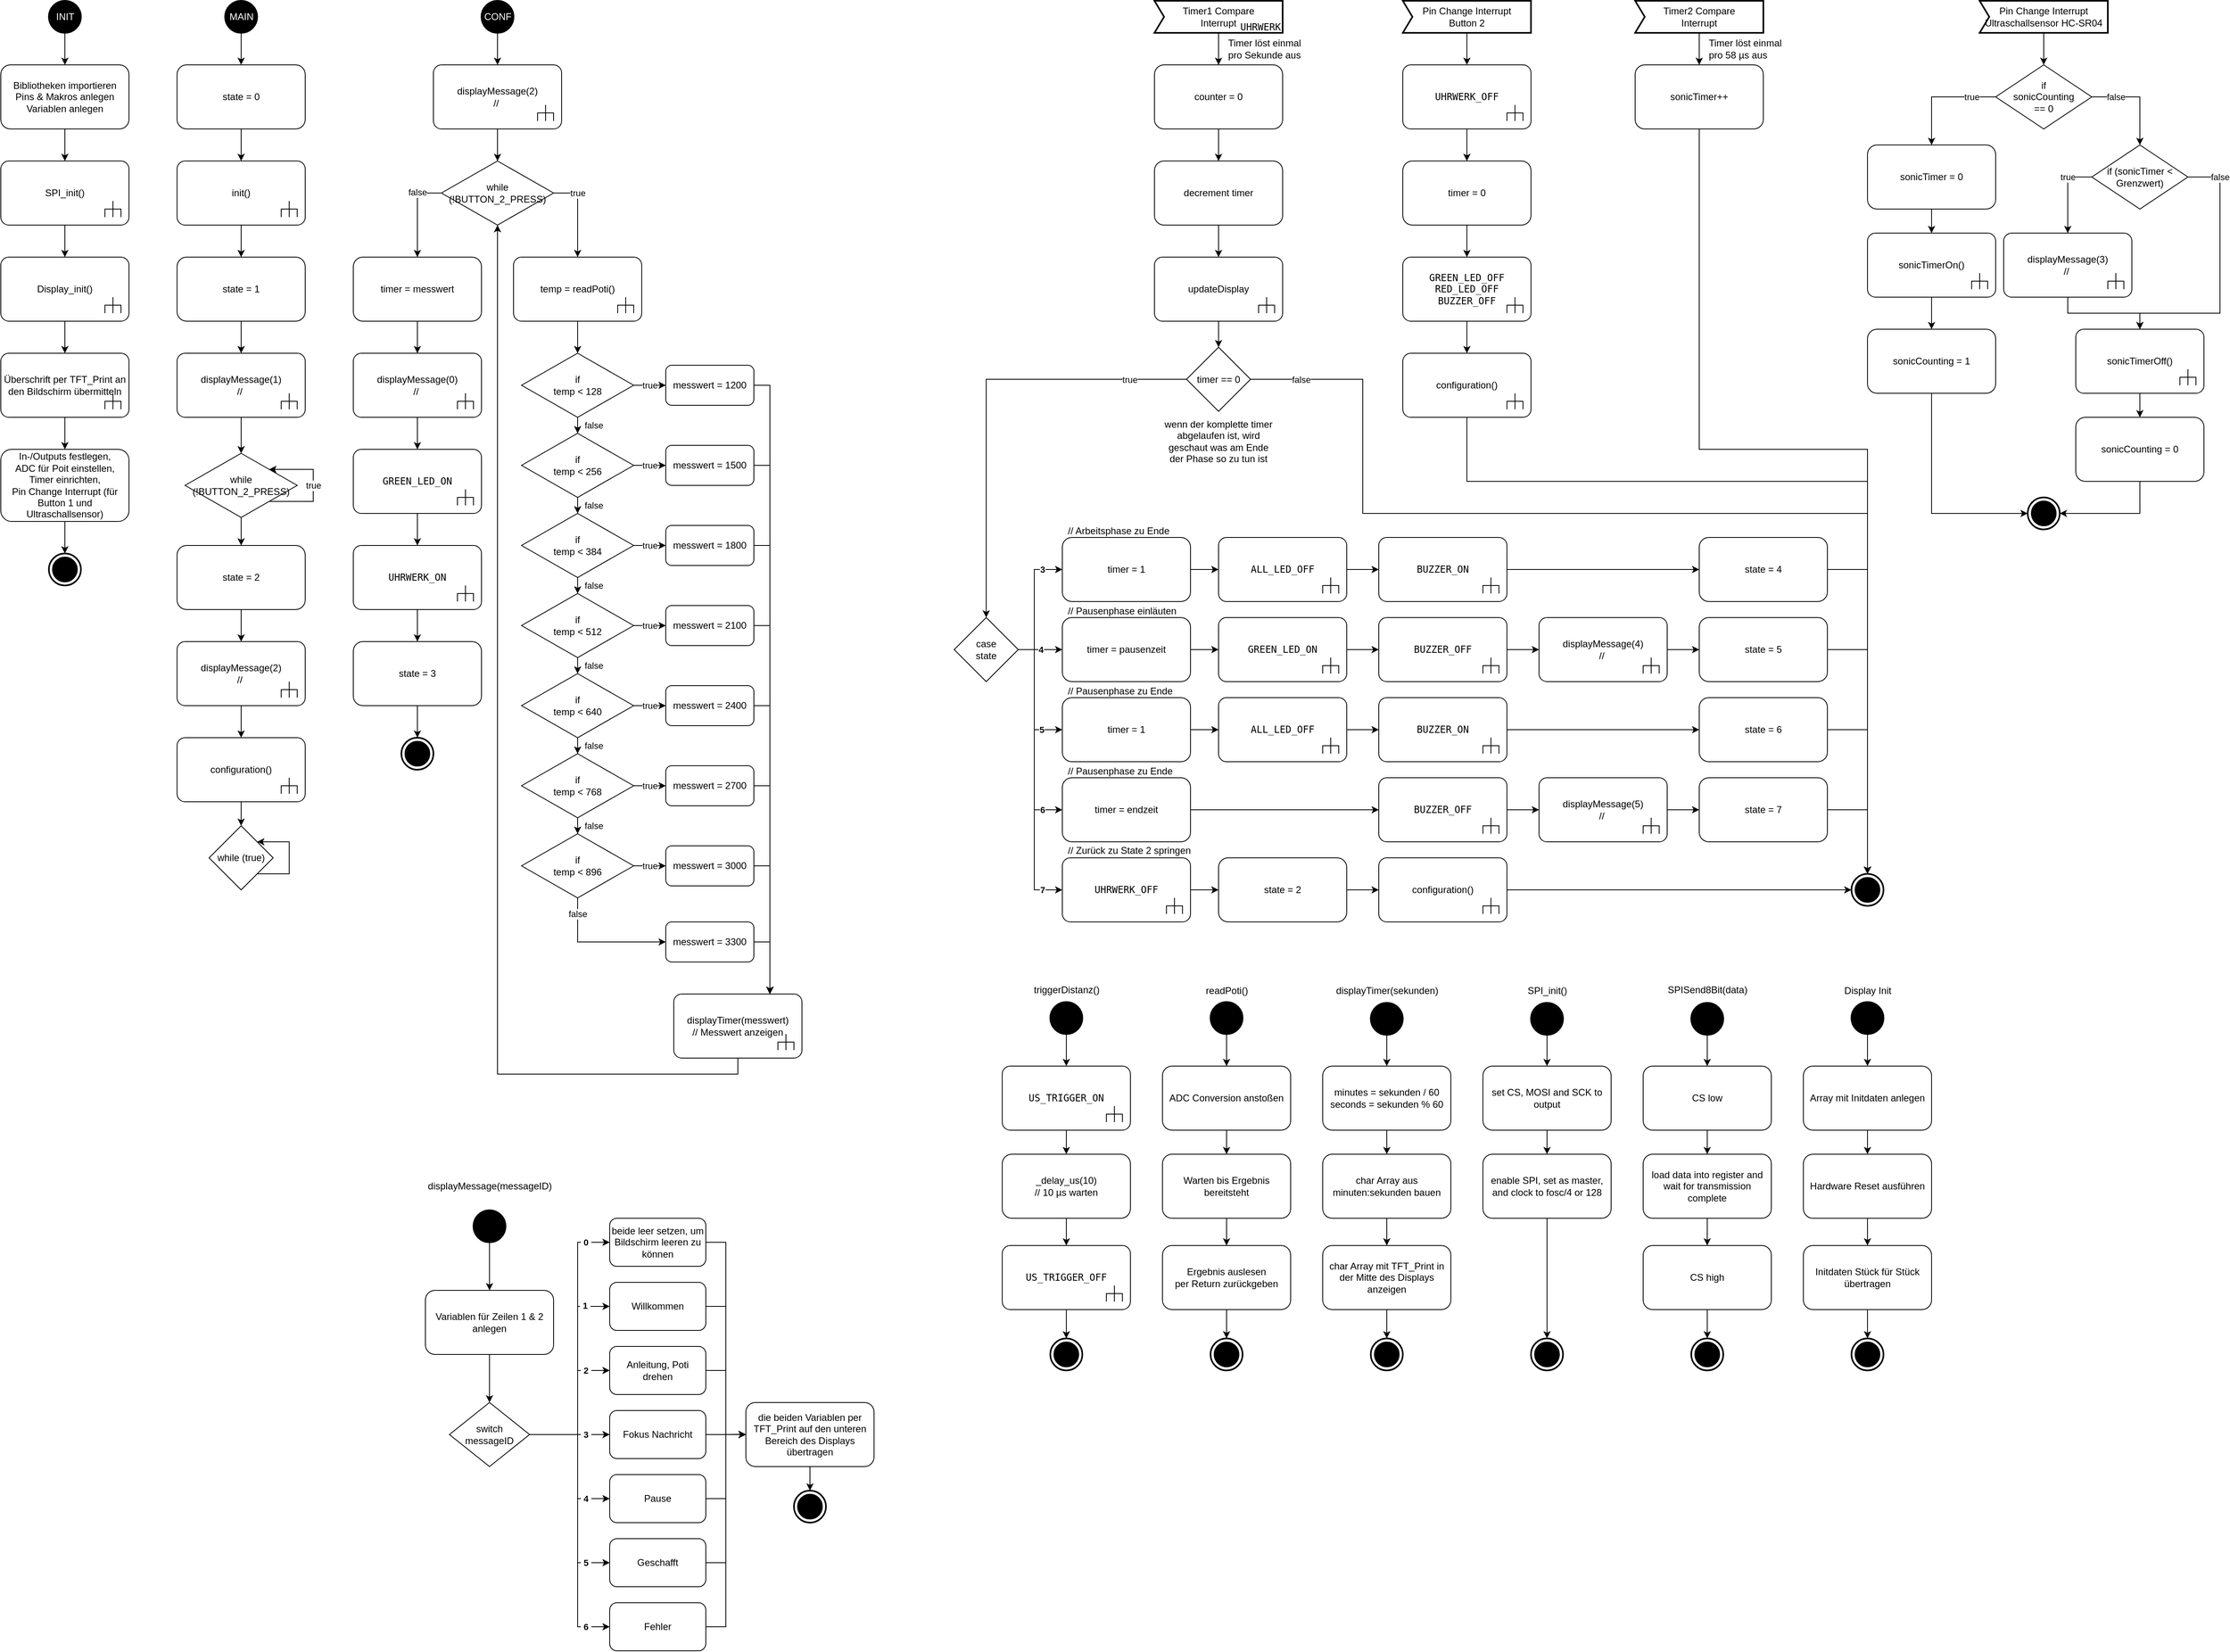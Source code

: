 <mxfile version="20.0.3" type="device" pages="8"><diagram id="XLYMIwFTHhDSSyOTu300" name="main()"><mxGraphModel dx="4322" dy="2290" grid="1" gridSize="10" guides="1" tooltips="1" connect="1" arrows="1" fold="1" page="1" pageScale="1" pageWidth="1169" pageHeight="827" math="0" shadow="0"><root><mxCell id="0"/><mxCell id="1" parent="0"/><mxCell id="MIXKuaWfCfIsB7cuAi_N-1" value="" style="shape=ellipse;html=1;fillColor=#000000;strokeWidth=2;verticalLabelPosition=bottom;verticalAlignment=top;perimeter=ellipsePerimeter;" parent="1" vertex="1"><mxGeometry x="-170" y="20" width="40" height="40" as="geometry"/></mxCell><mxCell id="IasfeeJQFxRr0G7RaHVj-1" style="edgeStyle=orthogonalEdgeStyle;rounded=0;orthogonalLoop=1;jettySize=auto;html=1;exitX=0.5;exitY=1;exitDx=0;exitDy=0;exitPerimeter=0;entryX=0.5;entryY=0;entryDx=0;entryDy=0;" edge="1" parent="1" source="xz3WMUkWyCJH5bcJtf7o-3" target="bRW1NtsF1tsI_-yi78Rc-7"><mxGeometry relative="1" as="geometry"/></mxCell><mxCell id="xz3WMUkWyCJH5bcJtf7o-3" value="Timer1 Compare &lt;br&gt;Interrupt" style="html=1;shape=mxgraph.sysml.accEvent;strokeWidth=2;whiteSpace=wrap;align=center;" parent="1" vertex="1"><mxGeometry x="990" y="20" width="160" height="40" as="geometry"/></mxCell><mxCell id="xz3WMUkWyCJH5bcJtf7o-7" value="" style="edgeStyle=orthogonalEdgeStyle;rounded=0;orthogonalLoop=1;jettySize=auto;html=1;" parent="1" source="xz3WMUkWyCJH5bcJtf7o-4" edge="1"><mxGeometry relative="1" as="geometry"><mxPoint x="1070" y="340" as="targetPoint"/></mxGeometry></mxCell><mxCell id="xz3WMUkWyCJH5bcJtf7o-4" value="decrement timer" style="shape=rect;html=1;rounded=1;whiteSpace=wrap;align=center;" parent="1" vertex="1"><mxGeometry x="990" y="220" width="160" height="80" as="geometry"/></mxCell><mxCell id="xz3WMUkWyCJH5bcJtf7o-16" value="true" style="edgeStyle=orthogonalEdgeStyle;rounded=0;orthogonalLoop=1;jettySize=auto;html=1;exitX=0;exitY=0.5;exitDx=0;exitDy=0;entryX=0.5;entryY=0;entryDx=0;entryDy=0;" parent="1" source="xz3WMUkWyCJH5bcJtf7o-17" target="xz3WMUkWyCJH5bcJtf7o-20" edge="1"><mxGeometry x="-0.739" relative="1" as="geometry"><mxPoint as="offset"/><mxPoint x="780" y="620" as="targetPoint"/></mxGeometry></mxCell><mxCell id="bRW1NtsF1tsI_-yi78Rc-14" value="false" style="edgeStyle=orthogonalEdgeStyle;rounded=0;orthogonalLoop=1;jettySize=auto;html=1;exitX=1;exitY=0.5;exitDx=0;exitDy=0;entryX=0.5;entryY=0;entryDx=0;entryDy=0;entryPerimeter=0;" parent="1" source="xz3WMUkWyCJH5bcJtf7o-17" target="bRW1NtsF1tsI_-yi78Rc-11" edge="1"><mxGeometry x="-0.909" relative="1" as="geometry"><mxPoint as="offset"/><Array as="points"><mxPoint x="1250" y="493"/><mxPoint x="1250" y="660"/><mxPoint x="1880" y="660"/></Array></mxGeometry></mxCell><mxCell id="xz3WMUkWyCJH5bcJtf7o-17" value="timer == 0" style="rhombus;whiteSpace=wrap;html=1;" parent="1" vertex="1"><mxGeometry x="1030" y="452.5" width="80" height="80" as="geometry"/></mxCell><mxCell id="xz3WMUkWyCJH5bcJtf7o-18" value="3" style="edgeStyle=orthogonalEdgeStyle;rounded=0;orthogonalLoop=1;jettySize=auto;html=1;exitX=1;exitY=0.5;exitDx=0;exitDy=0;entryX=0;entryY=0.5;entryDx=0;entryDy=0;fontStyle=1" parent="1" source="xz3WMUkWyCJH5bcJtf7o-20" target="xz3WMUkWyCJH5bcJtf7o-21" edge="1"><mxGeometry x="0.677" relative="1" as="geometry"><mxPoint as="offset"/><Array as="points"><mxPoint x="840" y="830"/><mxPoint x="840" y="730"/></Array></mxGeometry></mxCell><mxCell id="xz3WMUkWyCJH5bcJtf7o-19" value="5" style="edgeStyle=orthogonalEdgeStyle;rounded=0;orthogonalLoop=1;jettySize=auto;html=1;exitX=1;exitY=0.5;exitDx=0;exitDy=0;entryX=0;entryY=0.5;entryDx=0;entryDy=0;fontStyle=1" parent="1" source="xz3WMUkWyCJH5bcJtf7o-20" target="XVIpKH-lmCQpYu3tohZX-18" edge="1"><mxGeometry x="0.667" relative="1" as="geometry"><mxPoint as="offset"/><Array as="points"><mxPoint x="840" y="830"/><mxPoint x="840" y="930"/></Array></mxGeometry></mxCell><mxCell id="XVIpKH-lmCQpYu3tohZX-4" value="4" style="edgeStyle=orthogonalEdgeStyle;rounded=0;orthogonalLoop=1;jettySize=auto;html=1;exitX=1;exitY=0.5;exitDx=0;exitDy=0;entryX=0;entryY=0.5;entryDx=0;entryDy=0;fontStyle=1" edge="1" parent="1" source="xz3WMUkWyCJH5bcJtf7o-20" target="XVIpKH-lmCQpYu3tohZX-1"><mxGeometry relative="1" as="geometry"/></mxCell><mxCell id="XVIpKH-lmCQpYu3tohZX-34" value="6" style="edgeStyle=orthogonalEdgeStyle;rounded=0;orthogonalLoop=1;jettySize=auto;html=1;exitX=1;exitY=0.5;exitDx=0;exitDy=0;entryX=0;entryY=0.5;entryDx=0;entryDy=0;fontFamily=Helvetica;fontStyle=1" edge="1" parent="1" source="xz3WMUkWyCJH5bcJtf7o-20" target="XVIpKH-lmCQpYu3tohZX-25"><mxGeometry x="0.804" relative="1" as="geometry"><Array as="points"><mxPoint x="840" y="830"/><mxPoint x="840" y="1030"/></Array><mxPoint as="offset"/></mxGeometry></mxCell><mxCell id="XVIpKH-lmCQpYu3tohZX-39" value="7" style="edgeStyle=orthogonalEdgeStyle;rounded=0;orthogonalLoop=1;jettySize=auto;html=1;exitX=1;exitY=0.5;exitDx=0;exitDy=0;entryX=0;entryY=0.5;entryDx=0;entryDy=0;entryPerimeter=0;fontFamily=Helvetica;fontStyle=1" edge="1" parent="1" source="xz3WMUkWyCJH5bcJtf7o-20" target="XVIpKH-lmCQpYu3tohZX-35"><mxGeometry x="0.859" relative="1" as="geometry"><Array as="points"><mxPoint x="840" y="830"/><mxPoint x="840" y="1130"/></Array><mxPoint as="offset"/></mxGeometry></mxCell><mxCell id="xz3WMUkWyCJH5bcJtf7o-20" value="case&lt;br&gt;state" style="rhombus;whiteSpace=wrap;html=1;" parent="1" vertex="1"><mxGeometry x="740" y="790" width="80" height="80" as="geometry"/></mxCell><mxCell id="63wJK29zufSaamdINJLM-10" style="edgeStyle=orthogonalEdgeStyle;rounded=0;orthogonalLoop=1;jettySize=auto;html=1;exitX=1;exitY=0.5;exitDx=0;exitDy=0;" parent="1" source="xz3WMUkWyCJH5bcJtf7o-21" target="XVIpKH-lmCQpYu3tohZX-6" edge="1"><mxGeometry relative="1" as="geometry"/></mxCell><mxCell id="xz3WMUkWyCJH5bcJtf7o-21" value="&lt;span style=&quot;&quot;&gt;timer = 1&lt;br&gt;&lt;/span&gt;" style="shape=rect;html=1;rounded=1;whiteSpace=wrap;align=center;" parent="1" vertex="1"><mxGeometry x="875" y="690" width="160" height="80" as="geometry"/></mxCell><mxCell id="63wJK29zufSaamdINJLM-11" style="edgeStyle=orthogonalEdgeStyle;rounded=0;orthogonalLoop=1;jettySize=auto;html=1;exitX=1;exitY=0.5;exitDx=0;exitDy=0;entryX=0;entryY=0.5;entryDx=0;entryDy=0;entryPerimeter=0;" parent="1" source="xz3WMUkWyCJH5bcJtf7o-22" edge="1"><mxGeometry relative="1" as="geometry"><mxPoint x="1070" y="1090" as="targetPoint"/></mxGeometry></mxCell><mxCell id="IasfeeJQFxRr0G7RaHVj-2" style="edgeStyle=orthogonalEdgeStyle;rounded=0;orthogonalLoop=1;jettySize=auto;html=1;exitX=0.5;exitY=1;exitDx=0;exitDy=0;exitPerimeter=0;entryX=0.5;entryY=0;entryDx=0;entryDy=0;" edge="1" parent="1" source="xz3WMUkWyCJH5bcJtf7o-24" target="xz3WMUkWyCJH5bcJtf7o-17"><mxGeometry relative="1" as="geometry"/></mxCell><mxCell id="xz3WMUkWyCJH5bcJtf7o-24" value="updateDisplay" style="html=1;shape=mxgraph.sysml.callBehAct;whiteSpace=wrap;align=center;" parent="1" vertex="1"><mxGeometry x="990" y="340" width="160" height="80" as="geometry"/></mxCell><mxCell id="bRW1NtsF1tsI_-yi78Rc-9" style="edgeStyle=orthogonalEdgeStyle;rounded=0;orthogonalLoop=1;jettySize=auto;html=1;exitX=0.5;exitY=1;exitDx=0;exitDy=0;entryX=0.5;entryY=0;entryDx=0;entryDy=0;" parent="1" source="bRW1NtsF1tsI_-yi78Rc-7" target="xz3WMUkWyCJH5bcJtf7o-4" edge="1"><mxGeometry relative="1" as="geometry"/></mxCell><mxCell id="bRW1NtsF1tsI_-yi78Rc-7" value="counter = 0" style="shape=rect;html=1;rounded=1;whiteSpace=wrap;align=center;" parent="1" vertex="1"><mxGeometry x="990" y="100" width="160" height="80" as="geometry"/></mxCell><mxCell id="bRW1NtsF1tsI_-yi78Rc-11" value="" style="html=1;shape=mxgraph.sysml.actFinal;strokeWidth=2;verticalLabelPosition=bottom;verticalAlignment=top;" parent="1" vertex="1"><mxGeometry x="1860" y="1110" width="40" height="40" as="geometry"/></mxCell><mxCell id="bRW1NtsF1tsI_-yi78Rc-15" value="Timer löst einmal pro Sekunde aus" style="text;html=1;strokeColor=none;fillColor=none;align=left;verticalAlign=middle;whiteSpace=wrap;rounded=0;" parent="1" vertex="1"><mxGeometry x="1080" y="60" width="110" height="40" as="geometry"/></mxCell><mxCell id="bRW1NtsF1tsI_-yi78Rc-16" value="wenn der komplette timer abgelaufen ist, wird geschaut was am Ende der Phase so zu tun ist" style="text;html=1;strokeColor=none;fillColor=none;align=center;verticalAlign=middle;whiteSpace=wrap;rounded=0;" parent="1" vertex="1"><mxGeometry x="1000" y="520" width="140" height="100" as="geometry"/></mxCell><mxCell id="AhafUySQisBTffDyX53O-9" value="" style="edgeStyle=orthogonalEdgeStyle;rounded=0;orthogonalLoop=1;jettySize=auto;html=1;" parent="1" source="63wJK29zufSaamdINJLM-2" target="63wJK29zufSaamdINJLM-15" edge="1"><mxGeometry relative="1" as="geometry"/></mxCell><mxCell id="63wJK29zufSaamdINJLM-2" value="&lt;code&gt;BUZZER_ON&lt;/code&gt;" style="html=1;shape=mxgraph.sysml.callBehAct;whiteSpace=wrap;align=center;" parent="1" vertex="1"><mxGeometry x="1270" y="690" width="160" height="80" as="geometry"/></mxCell><mxCell id="AhafUySQisBTffDyX53O-8" value="" style="edgeStyle=orthogonalEdgeStyle;rounded=0;orthogonalLoop=1;jettySize=auto;html=1;" parent="1" source="63wJK29zufSaamdINJLM-3" edge="1"><mxGeometry relative="1" as="geometry"><mxPoint x="1270" y="1020" as="targetPoint"/></mxGeometry></mxCell><mxCell id="ci81S2BP8CJRNkWXJ581-25" value="" style="edgeStyle=orthogonalEdgeStyle;rounded=0;orthogonalLoop=1;jettySize=auto;html=1;fontFamily=Helvetica;fontColor=#FFFFFF;" edge="1" parent="1" source="63wJK29zufSaamdINJLM-5" target="ci81S2BP8CJRNkWXJ581-24"><mxGeometry relative="1" as="geometry"/></mxCell><mxCell id="63wJK29zufSaamdINJLM-5" value="init()" style="html=1;shape=mxgraph.sysml.callBehAct;whiteSpace=wrap;align=center;" parent="1" vertex="1"><mxGeometry x="-230" y="220" width="160" height="80" as="geometry"/></mxCell><mxCell id="XVIpKH-lmCQpYu3tohZX-47" style="edgeStyle=orthogonalEdgeStyle;rounded=0;orthogonalLoop=1;jettySize=auto;html=1;exitX=1;exitY=0.5;exitDx=0;exitDy=0;entryX=0.5;entryY=0;entryDx=0;entryDy=0;entryPerimeter=0;fontFamily=Helvetica;" edge="1" parent="1" source="63wJK29zufSaamdINJLM-15" target="bRW1NtsF1tsI_-yi78Rc-11"><mxGeometry relative="1" as="geometry"/></mxCell><mxCell id="63wJK29zufSaamdINJLM-15" value="state = 4" style="shape=rect;html=1;rounded=1;whiteSpace=wrap;align=center;" parent="1" vertex="1"><mxGeometry x="1670" y="690" width="160" height="80" as="geometry"/></mxCell><mxCell id="XVIpKH-lmCQpYu3tohZX-50" style="edgeStyle=orthogonalEdgeStyle;rounded=0;orthogonalLoop=1;jettySize=auto;html=1;exitX=0.5;exitY=1;exitDx=0;exitDy=0;exitPerimeter=0;entryX=0.5;entryY=0;entryDx=0;entryDy=0;entryPerimeter=0;fontFamily=Helvetica;" edge="1" parent="1" source="tVJPMsO7Suafjtmf81h1-9" target="XVIpKH-lmCQpYu3tohZX-49"><mxGeometry relative="1" as="geometry"/></mxCell><mxCell id="tVJPMsO7Suafjtmf81h1-9" value="Pin Change Interrupt&lt;br&gt;Button 2" style="html=1;shape=mxgraph.sysml.accEvent;strokeWidth=2;whiteSpace=wrap;align=center;" parent="1" vertex="1"><mxGeometry x="1300" y="20" width="160" height="40" as="geometry"/></mxCell><mxCell id="XVIpKH-lmCQpYu3tohZX-65" style="edgeStyle=orthogonalEdgeStyle;rounded=0;orthogonalLoop=1;jettySize=auto;html=1;exitX=0.5;exitY=1;exitDx=0;exitDy=0;exitPerimeter=0;entryX=0.5;entryY=0;entryDx=0;entryDy=0;fontFamily=Helvetica;" edge="1" parent="1" source="PR_KC6v5ZlbYDNpAlrAR-1" target="XVIpKH-lmCQpYu3tohZX-64"><mxGeometry relative="1" as="geometry"/></mxCell><mxCell id="PR_KC6v5ZlbYDNpAlrAR-1" value="Pin Change Interrupt&lt;br&gt;Ultraschallsensor HC-SR04" style="html=1;shape=mxgraph.sysml.accEvent;strokeWidth=2;whiteSpace=wrap;align=center;" parent="1" vertex="1"><mxGeometry x="2020" y="20" width="160" height="40" as="geometry"/></mxCell><mxCell id="AhafUySQisBTffDyX53O-4" style="edgeStyle=orthogonalEdgeStyle;rounded=0;orthogonalLoop=1;jettySize=auto;html=1;exitX=1;exitY=0.5;exitDx=0;exitDy=0;exitPerimeter=0;entryX=0;entryY=0.5;entryDx=0;entryDy=0;entryPerimeter=0;" parent="1" target="AhafUySQisBTffDyX53O-2" edge="1"><mxGeometry relative="1" as="geometry"><mxPoint x="1430.0" y="1020" as="sourcePoint"/></mxGeometry></mxCell><mxCell id="AhafUySQisBTffDyX53O-11" value="&lt;span style=&quot;&quot;&gt;// Arbeitsphase zu Ende&lt;/span&gt;" style="text;html=1;align=left;verticalAlign=middle;resizable=0;points=[];autosize=1;strokeColor=none;fillColor=none;" parent="1" vertex="1"><mxGeometry x="880" y="672" width="140" height="20" as="geometry"/></mxCell><mxCell id="XVIpKH-lmCQpYu3tohZX-9" value="" style="edgeStyle=orthogonalEdgeStyle;rounded=0;orthogonalLoop=1;jettySize=auto;html=1;" edge="1" parent="1" source="XVIpKH-lmCQpYu3tohZX-1" target="XVIpKH-lmCQpYu3tohZX-2"><mxGeometry relative="1" as="geometry"/></mxCell><mxCell id="XVIpKH-lmCQpYu3tohZX-1" value="&lt;span style=&quot;&quot;&gt;timer = pausenzeit&lt;br&gt;&lt;/span&gt;" style="shape=rect;html=1;rounded=1;whiteSpace=wrap;align=center;" vertex="1" parent="1"><mxGeometry x="875" y="790" width="160" height="80" as="geometry"/></mxCell><mxCell id="XVIpKH-lmCQpYu3tohZX-10" value="" style="edgeStyle=orthogonalEdgeStyle;rounded=0;orthogonalLoop=1;jettySize=auto;html=1;" edge="1" parent="1" source="XVIpKH-lmCQpYu3tohZX-2" target="XVIpKH-lmCQpYu3tohZX-8"><mxGeometry relative="1" as="geometry"/></mxCell><mxCell id="XVIpKH-lmCQpYu3tohZX-2" value="&lt;code&gt;GREEN_LED_ON&lt;/code&gt;" style="html=1;shape=mxgraph.sysml.callBehAct;whiteSpace=wrap;align=center;" vertex="1" parent="1"><mxGeometry x="1070" y="790" width="160" height="80" as="geometry"/></mxCell><mxCell id="XVIpKH-lmCQpYu3tohZX-5" value="&lt;span style=&quot;text-align: center;&quot;&gt;// Pausenphase einläuten&lt;/span&gt;" style="text;html=1;align=left;verticalAlign=middle;resizable=0;points=[];autosize=1;strokeColor=none;fillColor=none;" vertex="1" parent="1"><mxGeometry x="880" y="767" width="160" height="30" as="geometry"/></mxCell><mxCell id="XVIpKH-lmCQpYu3tohZX-7" style="edgeStyle=orthogonalEdgeStyle;rounded=0;orthogonalLoop=1;jettySize=auto;html=1;exitX=1;exitY=0.5;exitDx=0;exitDy=0;exitPerimeter=0;entryX=0;entryY=0.5;entryDx=0;entryDy=0;entryPerimeter=0;" edge="1" parent="1" source="XVIpKH-lmCQpYu3tohZX-6" target="63wJK29zufSaamdINJLM-2"><mxGeometry relative="1" as="geometry"/></mxCell><mxCell id="XVIpKH-lmCQpYu3tohZX-6" value="&lt;code&gt;ALL_LED_OFF&lt;/code&gt;" style="html=1;shape=mxgraph.sysml.callBehAct;whiteSpace=wrap;align=center;" vertex="1" parent="1"><mxGeometry x="1070" y="690" width="160" height="80" as="geometry"/></mxCell><mxCell id="XVIpKH-lmCQpYu3tohZX-15" value="" style="edgeStyle=orthogonalEdgeStyle;rounded=0;orthogonalLoop=1;jettySize=auto;html=1;fontFamily=Helvetica;" edge="1" parent="1" source="XVIpKH-lmCQpYu3tohZX-8" target="XVIpKH-lmCQpYu3tohZX-12"><mxGeometry relative="1" as="geometry"/></mxCell><mxCell id="XVIpKH-lmCQpYu3tohZX-8" value="&lt;code&gt;BUZZER_OFF&lt;/code&gt;" style="html=1;shape=mxgraph.sysml.callBehAct;whiteSpace=wrap;align=center;" vertex="1" parent="1"><mxGeometry x="1270" y="790" width="160" height="80" as="geometry"/></mxCell><mxCell id="XVIpKH-lmCQpYu3tohZX-46" style="edgeStyle=orthogonalEdgeStyle;rounded=0;orthogonalLoop=1;jettySize=auto;html=1;exitX=1;exitY=0.5;exitDx=0;exitDy=0;fontFamily=Helvetica;entryX=0.5;entryY=0;entryDx=0;entryDy=0;entryPerimeter=0;" edge="1" parent="1" source="XVIpKH-lmCQpYu3tohZX-11" target="bRW1NtsF1tsI_-yi78Rc-11"><mxGeometry relative="1" as="geometry"><mxPoint x="1890" y="1020.0" as="targetPoint"/></mxGeometry></mxCell><mxCell id="XVIpKH-lmCQpYu3tohZX-11" value="state = 5" style="shape=rect;html=1;rounded=1;whiteSpace=wrap;align=center;" vertex="1" parent="1"><mxGeometry x="1670" y="790" width="160" height="80" as="geometry"/></mxCell><mxCell id="XVIpKH-lmCQpYu3tohZX-16" value="" style="edgeStyle=orthogonalEdgeStyle;rounded=0;orthogonalLoop=1;jettySize=auto;html=1;fontFamily=Helvetica;" edge="1" parent="1" source="XVIpKH-lmCQpYu3tohZX-12" target="XVIpKH-lmCQpYu3tohZX-11"><mxGeometry relative="1" as="geometry"/></mxCell><mxCell id="XVIpKH-lmCQpYu3tohZX-12" value="&lt;code&gt;&lt;font face=&quot;Helvetica&quot;&gt;&lt;span class=&quot;n&quot;&gt;displayMessage&lt;/span&gt;&lt;span class=&quot;p&quot;&gt;(&lt;/span&gt;&lt;span class=&quot;mi&quot;&gt;4&lt;/span&gt;&lt;span class=&quot;p&quot;&gt;)&lt;br&gt;//&amp;nbsp;&lt;br&gt;&lt;/span&gt;&lt;/font&gt;&lt;/code&gt;" style="html=1;shape=mxgraph.sysml.callBehAct;whiteSpace=wrap;align=center;fontFamily=Helvetica;" vertex="1" parent="1"><mxGeometry x="1470" y="790" width="160" height="80" as="geometry"/></mxCell><mxCell id="XVIpKH-lmCQpYu3tohZX-22" style="edgeStyle=orthogonalEdgeStyle;rounded=0;orthogonalLoop=1;jettySize=auto;html=1;exitX=1;exitY=0.5;exitDx=0;exitDy=0;exitPerimeter=0;entryX=0;entryY=0.5;entryDx=0;entryDy=0;entryPerimeter=0;fontFamily=Helvetica;" edge="1" parent="1" source="XVIpKH-lmCQpYu3tohZX-17" target="XVIpKH-lmCQpYu3tohZX-21"><mxGeometry relative="1" as="geometry"/></mxCell><mxCell id="XVIpKH-lmCQpYu3tohZX-17" value="&lt;span style=&quot;font-family: monospace;&quot;&gt;ALL_LED_OFF&lt;/span&gt;" style="html=1;shape=mxgraph.sysml.callBehAct;whiteSpace=wrap;align=center;" vertex="1" parent="1"><mxGeometry x="1070" y="890" width="160" height="80" as="geometry"/></mxCell><mxCell id="XVIpKH-lmCQpYu3tohZX-20" style="edgeStyle=orthogonalEdgeStyle;rounded=0;orthogonalLoop=1;jettySize=auto;html=1;exitX=1;exitY=0.5;exitDx=0;exitDy=0;fontFamily=Helvetica;" edge="1" parent="1" source="XVIpKH-lmCQpYu3tohZX-18" target="XVIpKH-lmCQpYu3tohZX-17"><mxGeometry relative="1" as="geometry"/></mxCell><mxCell id="XVIpKH-lmCQpYu3tohZX-18" value="timer = 1" style="shape=rect;html=1;rounded=1;whiteSpace=wrap;align=center;" vertex="1" parent="1"><mxGeometry x="875" y="890" width="160" height="80" as="geometry"/></mxCell><mxCell id="XVIpKH-lmCQpYu3tohZX-19" value="&lt;span style=&quot;text-align: center;&quot;&gt;// Pausenphase zu Ende&lt;/span&gt;" style="text;html=1;align=left;verticalAlign=middle;resizable=0;points=[];autosize=1;strokeColor=none;fillColor=none;" vertex="1" parent="1"><mxGeometry x="880" y="867" width="150" height="30" as="geometry"/></mxCell><mxCell id="XVIpKH-lmCQpYu3tohZX-24" style="edgeStyle=orthogonalEdgeStyle;rounded=0;orthogonalLoop=1;jettySize=auto;html=1;exitX=1;exitY=0.5;exitDx=0;exitDy=0;exitPerimeter=0;entryX=0;entryY=0.5;entryDx=0;entryDy=0;fontFamily=Helvetica;" edge="1" parent="1" source="XVIpKH-lmCQpYu3tohZX-21" target="XVIpKH-lmCQpYu3tohZX-23"><mxGeometry relative="1" as="geometry"/></mxCell><mxCell id="XVIpKH-lmCQpYu3tohZX-21" value="&lt;code&gt;BUZZER_ON&lt;/code&gt;" style="html=1;shape=mxgraph.sysml.callBehAct;whiteSpace=wrap;align=center;" vertex="1" parent="1"><mxGeometry x="1270" y="890" width="160" height="80" as="geometry"/></mxCell><mxCell id="XVIpKH-lmCQpYu3tohZX-45" style="edgeStyle=orthogonalEdgeStyle;rounded=0;orthogonalLoop=1;jettySize=auto;html=1;exitX=1;exitY=0.5;exitDx=0;exitDy=0;entryX=0.5;entryY=0;entryDx=0;entryDy=0;entryPerimeter=0;fontFamily=Helvetica;" edge="1" parent="1" source="XVIpKH-lmCQpYu3tohZX-23" target="bRW1NtsF1tsI_-yi78Rc-11"><mxGeometry relative="1" as="geometry"/></mxCell><mxCell id="XVIpKH-lmCQpYu3tohZX-23" value="state = 6" style="shape=rect;html=1;rounded=1;whiteSpace=wrap;align=center;" vertex="1" parent="1"><mxGeometry x="1670" y="890" width="160" height="80" as="geometry"/></mxCell><mxCell id="XVIpKH-lmCQpYu3tohZX-31" style="edgeStyle=orthogonalEdgeStyle;rounded=0;orthogonalLoop=1;jettySize=auto;html=1;exitX=1;exitY=0.5;exitDx=0;exitDy=0;entryX=0;entryY=0.5;entryDx=0;entryDy=0;entryPerimeter=0;fontFamily=Helvetica;" edge="1" parent="1" source="XVIpKH-lmCQpYu3tohZX-25" target="XVIpKH-lmCQpYu3tohZX-27"><mxGeometry relative="1" as="geometry"/></mxCell><mxCell id="XVIpKH-lmCQpYu3tohZX-25" value="&lt;span style=&quot;&quot;&gt;timer = endzeit&lt;br&gt;&lt;/span&gt;" style="shape=rect;html=1;rounded=1;whiteSpace=wrap;align=center;" vertex="1" parent="1"><mxGeometry x="875" y="990" width="160" height="80" as="geometry"/></mxCell><mxCell id="XVIpKH-lmCQpYu3tohZX-26" value="&lt;span style=&quot;text-align: center;&quot;&gt;// Pausenphase zu Ende&lt;/span&gt;" style="text;html=1;align=left;verticalAlign=middle;resizable=0;points=[];autosize=1;strokeColor=none;fillColor=none;" vertex="1" parent="1"><mxGeometry x="880" y="967" width="150" height="30" as="geometry"/></mxCell><mxCell id="XVIpKH-lmCQpYu3tohZX-32" style="edgeStyle=orthogonalEdgeStyle;rounded=0;orthogonalLoop=1;jettySize=auto;html=1;exitX=1;exitY=0.5;exitDx=0;exitDy=0;exitPerimeter=0;entryX=0;entryY=0.5;entryDx=0;entryDy=0;entryPerimeter=0;fontFamily=Helvetica;" edge="1" parent="1" source="XVIpKH-lmCQpYu3tohZX-27" target="XVIpKH-lmCQpYu3tohZX-29"><mxGeometry relative="1" as="geometry"/></mxCell><mxCell id="XVIpKH-lmCQpYu3tohZX-27" value="&lt;code&gt;BUZZER_OFF&lt;/code&gt;" style="html=1;shape=mxgraph.sysml.callBehAct;whiteSpace=wrap;align=center;" vertex="1" parent="1"><mxGeometry x="1270" y="990" width="160" height="80" as="geometry"/></mxCell><mxCell id="XVIpKH-lmCQpYu3tohZX-33" style="edgeStyle=orthogonalEdgeStyle;rounded=0;orthogonalLoop=1;jettySize=auto;html=1;exitX=1;exitY=0.5;exitDx=0;exitDy=0;exitPerimeter=0;entryX=0;entryY=0.5;entryDx=0;entryDy=0;fontFamily=Helvetica;" edge="1" parent="1" source="XVIpKH-lmCQpYu3tohZX-29" target="XVIpKH-lmCQpYu3tohZX-30"><mxGeometry relative="1" as="geometry"/></mxCell><mxCell id="XVIpKH-lmCQpYu3tohZX-29" value="&lt;code&gt;&lt;font face=&quot;Helvetica&quot;&gt;&lt;span class=&quot;n&quot;&gt;displayMessage&lt;/span&gt;&lt;span class=&quot;p&quot;&gt;(&lt;/span&gt;&lt;span class=&quot;mi&quot;&gt;5&lt;/span&gt;&lt;span class=&quot;p&quot;&gt;)&lt;br&gt;//&amp;nbsp;&lt;br&gt;&lt;/span&gt;&lt;/font&gt;&lt;/code&gt;" style="html=1;shape=mxgraph.sysml.callBehAct;whiteSpace=wrap;align=center;fontFamily=Helvetica;" vertex="1" parent="1"><mxGeometry x="1470" y="990" width="160" height="80" as="geometry"/></mxCell><mxCell id="XVIpKH-lmCQpYu3tohZX-44" style="edgeStyle=orthogonalEdgeStyle;rounded=0;orthogonalLoop=1;jettySize=auto;html=1;exitX=1;exitY=0.5;exitDx=0;exitDy=0;entryX=0.5;entryY=0;entryDx=0;entryDy=0;entryPerimeter=0;fontFamily=Helvetica;" edge="1" parent="1" source="XVIpKH-lmCQpYu3tohZX-30" target="bRW1NtsF1tsI_-yi78Rc-11"><mxGeometry relative="1" as="geometry"/></mxCell><mxCell id="XVIpKH-lmCQpYu3tohZX-30" value="state = 7" style="shape=rect;html=1;rounded=1;whiteSpace=wrap;align=center;" vertex="1" parent="1"><mxGeometry x="1670" y="990" width="160" height="80" as="geometry"/></mxCell><mxCell id="XVIpKH-lmCQpYu3tohZX-40" style="edgeStyle=orthogonalEdgeStyle;rounded=0;orthogonalLoop=1;jettySize=auto;html=1;exitX=1;exitY=0.5;exitDx=0;exitDy=0;exitPerimeter=0;entryX=0;entryY=0.5;entryDx=0;entryDy=0;fontFamily=Helvetica;" edge="1" parent="1" source="XVIpKH-lmCQpYu3tohZX-35" target="XVIpKH-lmCQpYu3tohZX-37"><mxGeometry relative="1" as="geometry"/></mxCell><mxCell id="XVIpKH-lmCQpYu3tohZX-35" value="&lt;span style=&quot;font-family: monospace;&quot;&gt;UHRWERK_OFF&lt;/span&gt;" style="html=1;shape=mxgraph.sysml.callBehAct;whiteSpace=wrap;align=center;" vertex="1" parent="1"><mxGeometry x="875" y="1090" width="160" height="80" as="geometry"/></mxCell><mxCell id="XVIpKH-lmCQpYu3tohZX-36" value="&lt;span style=&quot;text-align: center;&quot;&gt;// Zurück zu State 2 springen&lt;/span&gt;" style="text;html=1;align=left;verticalAlign=middle;resizable=0;points=[];autosize=1;strokeColor=none;fillColor=none;" vertex="1" parent="1"><mxGeometry x="880" y="1066" width="180" height="30" as="geometry"/></mxCell><mxCell id="XVIpKH-lmCQpYu3tohZX-41" style="edgeStyle=orthogonalEdgeStyle;rounded=0;orthogonalLoop=1;jettySize=auto;html=1;exitX=1;exitY=0.5;exitDx=0;exitDy=0;entryX=0;entryY=0.5;entryDx=0;entryDy=0;entryPerimeter=0;fontFamily=Helvetica;" edge="1" parent="1" source="XVIpKH-lmCQpYu3tohZX-37" target="XVIpKH-lmCQpYu3tohZX-38"><mxGeometry relative="1" as="geometry"/></mxCell><mxCell id="XVIpKH-lmCQpYu3tohZX-37" value="state = 2" style="shape=rect;html=1;rounded=1;whiteSpace=wrap;align=center;" vertex="1" parent="1"><mxGeometry x="1070" y="1090" width="160" height="80" as="geometry"/></mxCell><mxCell id="XVIpKH-lmCQpYu3tohZX-43" style="edgeStyle=orthogonalEdgeStyle;rounded=0;orthogonalLoop=1;jettySize=auto;html=1;exitX=1;exitY=0.5;exitDx=0;exitDy=0;exitPerimeter=0;entryX=0;entryY=0.5;entryDx=0;entryDy=0;entryPerimeter=0;fontFamily=Helvetica;" edge="1" parent="1" source="XVIpKH-lmCQpYu3tohZX-38" target="bRW1NtsF1tsI_-yi78Rc-11"><mxGeometry relative="1" as="geometry"/></mxCell><mxCell id="XVIpKH-lmCQpYu3tohZX-38" value="&lt;code&gt;&lt;font face=&quot;Helvetica&quot;&gt;&lt;span class=&quot;p&quot;&gt;configuration()&lt;br&gt;&lt;/span&gt;&lt;/font&gt;&lt;/code&gt;" style="html=1;shape=mxgraph.sysml.callBehAct;whiteSpace=wrap;align=center;fontFamily=Helvetica;" vertex="1" parent="1"><mxGeometry x="1270" y="1090" width="160" height="80" as="geometry"/></mxCell><mxCell id="XVIpKH-lmCQpYu3tohZX-55" value="" style="edgeStyle=orthogonalEdgeStyle;rounded=0;orthogonalLoop=1;jettySize=auto;html=1;fontFamily=Helvetica;" edge="1" parent="1" source="XVIpKH-lmCQpYu3tohZX-49" target="XVIpKH-lmCQpYu3tohZX-51"><mxGeometry relative="1" as="geometry"/></mxCell><mxCell id="XVIpKH-lmCQpYu3tohZX-49" value="&lt;span style=&quot;font-family: monospace;&quot;&gt;UHRWERK_OFF&lt;/span&gt;" style="html=1;shape=mxgraph.sysml.callBehAct;whiteSpace=wrap;align=center;" vertex="1" parent="1"><mxGeometry x="1300" y="100" width="160" height="80" as="geometry"/></mxCell><mxCell id="XVIpKH-lmCQpYu3tohZX-56" value="" style="edgeStyle=orthogonalEdgeStyle;rounded=0;orthogonalLoop=1;jettySize=auto;html=1;fontFamily=Helvetica;" edge="1" parent="1" source="XVIpKH-lmCQpYu3tohZX-51" target="XVIpKH-lmCQpYu3tohZX-52"><mxGeometry relative="1" as="geometry"/></mxCell><mxCell id="XVIpKH-lmCQpYu3tohZX-51" value="&lt;span style=&quot;&quot;&gt;timer = 0&lt;br&gt;&lt;/span&gt;" style="shape=rect;html=1;rounded=1;whiteSpace=wrap;align=center;" vertex="1" parent="1"><mxGeometry x="1300" y="220" width="160" height="80" as="geometry"/></mxCell><mxCell id="XVIpKH-lmCQpYu3tohZX-57" value="" style="edgeStyle=orthogonalEdgeStyle;rounded=0;orthogonalLoop=1;jettySize=auto;html=1;fontFamily=Helvetica;" edge="1" parent="1" source="XVIpKH-lmCQpYu3tohZX-52" target="XVIpKH-lmCQpYu3tohZX-53"><mxGeometry relative="1" as="geometry"/></mxCell><mxCell id="XVIpKH-lmCQpYu3tohZX-52" value="&lt;pre lang=&quot;c&quot; class=&quot;code highlight&quot;&gt;&lt;span id=&quot;LC290&quot; class=&quot;line&quot; lang=&quot;c&quot;&gt;&lt;span class=&quot;n&quot;&gt;GREEN_LED_OFF&lt;/span&gt;&lt;span class=&quot;p&quot;&gt;&lt;br/&gt;&lt;/span&gt;&lt;/span&gt;RED_LED_OFF&lt;span style=&quot;background-color: initial;&quot; class=&quot;p&quot;&gt;&lt;font face=&quot;Helvetica&quot;&gt;&lt;span style=&quot;white-space: normal;&quot;&gt;&lt;br&gt;&lt;/span&gt;&lt;/font&gt;&lt;/span&gt;BUZZER_OFF&lt;/pre&gt;" style="html=1;shape=mxgraph.sysml.callBehAct;whiteSpace=wrap;align=center;" vertex="1" parent="1"><mxGeometry x="1300" y="340" width="160" height="80" as="geometry"/></mxCell><mxCell id="XVIpKH-lmCQpYu3tohZX-58" style="edgeStyle=orthogonalEdgeStyle;rounded=0;orthogonalLoop=1;jettySize=auto;html=1;exitX=0.5;exitY=1;exitDx=0;exitDy=0;exitPerimeter=0;entryX=0.5;entryY=0;entryDx=0;entryDy=0;entryPerimeter=0;fontFamily=Helvetica;" edge="1" parent="1" source="XVIpKH-lmCQpYu3tohZX-53" target="bRW1NtsF1tsI_-yi78Rc-11"><mxGeometry relative="1" as="geometry"><Array as="points"><mxPoint x="1380" y="620"/><mxPoint x="1880" y="620"/></Array></mxGeometry></mxCell><mxCell id="XVIpKH-lmCQpYu3tohZX-53" value="&lt;code&gt;&lt;font face=&quot;Helvetica&quot;&gt;&lt;span class=&quot;p&quot;&gt;configuration()&lt;br&gt;&lt;/span&gt;&lt;/font&gt;&lt;/code&gt;" style="html=1;shape=mxgraph.sysml.callBehAct;whiteSpace=wrap;align=center;fontFamily=Helvetica;" vertex="1" parent="1"><mxGeometry x="1300" y="460" width="160" height="80" as="geometry"/></mxCell><mxCell id="XVIpKH-lmCQpYu3tohZX-62" style="edgeStyle=orthogonalEdgeStyle;rounded=0;orthogonalLoop=1;jettySize=auto;html=1;exitX=0.5;exitY=1;exitDx=0;exitDy=0;exitPerimeter=0;entryX=0.5;entryY=0;entryDx=0;entryDy=0;fontFamily=Helvetica;" edge="1" parent="1" source="XVIpKH-lmCQpYu3tohZX-59" target="XVIpKH-lmCQpYu3tohZX-60"><mxGeometry relative="1" as="geometry"/></mxCell><mxCell id="XVIpKH-lmCQpYu3tohZX-59" value="Timer2 Compare &lt;br&gt;Interrupt" style="html=1;shape=mxgraph.sysml.accEvent;strokeWidth=2;whiteSpace=wrap;align=center;" vertex="1" parent="1"><mxGeometry x="1590" y="20" width="160" height="40" as="geometry"/></mxCell><mxCell id="XVIpKH-lmCQpYu3tohZX-63" style="edgeStyle=orthogonalEdgeStyle;rounded=0;orthogonalLoop=1;jettySize=auto;html=1;exitX=0.5;exitY=1;exitDx=0;exitDy=0;entryX=0.5;entryY=0;entryDx=0;entryDy=0;entryPerimeter=0;fontFamily=Helvetica;" edge="1" parent="1" source="XVIpKH-lmCQpYu3tohZX-60" target="bRW1NtsF1tsI_-yi78Rc-11"><mxGeometry relative="1" as="geometry"><Array as="points"><mxPoint x="1670" y="580"/><mxPoint x="1880" y="580"/></Array></mxGeometry></mxCell><mxCell id="XVIpKH-lmCQpYu3tohZX-60" value="sonicTimer++" style="shape=rect;html=1;rounded=1;whiteSpace=wrap;align=center;" vertex="1" parent="1"><mxGeometry x="1590" y="100" width="160" height="80" as="geometry"/></mxCell><mxCell id="XVIpKH-lmCQpYu3tohZX-61" value="Timer löst einmal pro 58 µs aus" style="text;html=1;strokeColor=none;fillColor=none;align=left;verticalAlign=middle;whiteSpace=wrap;rounded=0;" vertex="1" parent="1"><mxGeometry x="1680" y="60" width="110" height="40" as="geometry"/></mxCell><mxCell id="XVIpKH-lmCQpYu3tohZX-74" value="true" style="edgeStyle=orthogonalEdgeStyle;rounded=0;orthogonalLoop=1;jettySize=auto;html=1;exitX=0;exitY=0.5;exitDx=0;exitDy=0;entryX=0.5;entryY=0;entryDx=0;entryDy=0;fontFamily=Helvetica;" edge="1" parent="1" source="XVIpKH-lmCQpYu3tohZX-64" target="XVIpKH-lmCQpYu3tohZX-66"><mxGeometry x="-0.571" relative="1" as="geometry"><mxPoint as="offset"/></mxGeometry></mxCell><mxCell id="XVIpKH-lmCQpYu3tohZX-78" value="false" style="edgeStyle=orthogonalEdgeStyle;rounded=0;orthogonalLoop=1;jettySize=auto;html=1;exitX=1;exitY=0.5;exitDx=0;exitDy=0;entryX=0.5;entryY=0;entryDx=0;entryDy=0;fontFamily=Helvetica;" edge="1" parent="1" source="XVIpKH-lmCQpYu3tohZX-64" target="XVIpKH-lmCQpYu3tohZX-71"><mxGeometry x="-0.5" relative="1" as="geometry"><mxPoint as="offset"/></mxGeometry></mxCell><mxCell id="XVIpKH-lmCQpYu3tohZX-64" value="if&lt;br&gt;sonicCounting&lt;br&gt;== 0" style="rhombus;whiteSpace=wrap;html=1;fontFamily=Helvetica;" vertex="1" parent="1"><mxGeometry x="2040" y="100" width="120" height="80" as="geometry"/></mxCell><mxCell id="XVIpKH-lmCQpYu3tohZX-75" value="" style="edgeStyle=orthogonalEdgeStyle;rounded=0;orthogonalLoop=1;jettySize=auto;html=1;fontFamily=Helvetica;" edge="1" parent="1" source="XVIpKH-lmCQpYu3tohZX-66" target="XVIpKH-lmCQpYu3tohZX-73"><mxGeometry relative="1" as="geometry"/></mxCell><mxCell id="XVIpKH-lmCQpYu3tohZX-66" value="sonicTimer = 0" style="shape=rect;html=1;rounded=1;whiteSpace=wrap;align=center;" vertex="1" parent="1"><mxGeometry x="1880" y="200" width="160" height="80" as="geometry"/></mxCell><mxCell id="XVIpKH-lmCQpYu3tohZX-85" style="edgeStyle=orthogonalEdgeStyle;rounded=0;orthogonalLoop=1;jettySize=auto;html=1;exitX=0.5;exitY=1;exitDx=0;exitDy=0;entryX=0;entryY=0.5;entryDx=0;entryDy=0;entryPerimeter=0;fontFamily=Helvetica;" edge="1" parent="1" source="XVIpKH-lmCQpYu3tohZX-70" target="XVIpKH-lmCQpYu3tohZX-84"><mxGeometry relative="1" as="geometry"/></mxCell><mxCell id="XVIpKH-lmCQpYu3tohZX-70" value="sonicCounting = 1" style="shape=rect;html=1;rounded=1;whiteSpace=wrap;align=center;" vertex="1" parent="1"><mxGeometry x="1880" y="430" width="160" height="80" as="geometry"/></mxCell><mxCell id="XVIpKH-lmCQpYu3tohZX-77" value="true" style="edgeStyle=orthogonalEdgeStyle;rounded=0;orthogonalLoop=1;jettySize=auto;html=1;exitX=0;exitY=0.5;exitDx=0;exitDy=0;entryX=0.5;entryY=0;entryDx=0;entryDy=0;entryPerimeter=0;fontFamily=Helvetica;" edge="1" parent="1" source="XVIpKH-lmCQpYu3tohZX-71" target="XVIpKH-lmCQpYu3tohZX-72"><mxGeometry x="-0.4" relative="1" as="geometry"><mxPoint as="offset"/></mxGeometry></mxCell><mxCell id="XVIpKH-lmCQpYu3tohZX-81" value="false" style="edgeStyle=orthogonalEdgeStyle;rounded=0;orthogonalLoop=1;jettySize=auto;html=1;exitX=1;exitY=0.5;exitDx=0;exitDy=0;fontFamily=Helvetica;" edge="1" parent="1" source="XVIpKH-lmCQpYu3tohZX-71" target="XVIpKH-lmCQpYu3tohZX-79"><mxGeometry x="-0.757" relative="1" as="geometry"><Array as="points"><mxPoint x="2320" y="240"/><mxPoint x="2320" y="410"/><mxPoint x="2220" y="410"/></Array><mxPoint as="offset"/></mxGeometry></mxCell><mxCell id="XVIpKH-lmCQpYu3tohZX-71" value="if (sonicTimer &amp;lt; Grenzwert)" style="rhombus;whiteSpace=wrap;html=1;fontFamily=Helvetica;" vertex="1" parent="1"><mxGeometry x="2160" y="200" width="120" height="80" as="geometry"/></mxCell><mxCell id="XVIpKH-lmCQpYu3tohZX-82" style="edgeStyle=orthogonalEdgeStyle;rounded=0;orthogonalLoop=1;jettySize=auto;html=1;exitX=0.5;exitY=1;exitDx=0;exitDy=0;exitPerimeter=0;fontFamily=Helvetica;entryX=0.5;entryY=0;entryDx=0;entryDy=0;entryPerimeter=0;" edge="1" parent="1" source="XVIpKH-lmCQpYu3tohZX-72" target="XVIpKH-lmCQpYu3tohZX-79"><mxGeometry relative="1" as="geometry"><mxPoint x="2130.111" y="410" as="targetPoint"/><Array as="points"><mxPoint x="2130" y="410"/><mxPoint x="2220" y="410"/></Array></mxGeometry></mxCell><mxCell id="XVIpKH-lmCQpYu3tohZX-72" value="&lt;code&gt;&lt;font face=&quot;Helvetica&quot;&gt;&lt;span class=&quot;n&quot;&gt;displayMessage&lt;/span&gt;&lt;span class=&quot;p&quot;&gt;(&lt;/span&gt;&lt;span class=&quot;mi&quot;&gt;3&lt;/span&gt;&lt;span class=&quot;p&quot;&gt;)&lt;br&gt;//&amp;nbsp;&lt;br&gt;&lt;/span&gt;&lt;/font&gt;&lt;/code&gt;" style="html=1;shape=mxgraph.sysml.callBehAct;whiteSpace=wrap;align=center;fontFamily=Helvetica;" vertex="1" parent="1"><mxGeometry x="2050" y="310" width="160" height="80" as="geometry"/></mxCell><mxCell id="XVIpKH-lmCQpYu3tohZX-76" value="" style="edgeStyle=orthogonalEdgeStyle;rounded=0;orthogonalLoop=1;jettySize=auto;html=1;fontFamily=Helvetica;" edge="1" parent="1" source="XVIpKH-lmCQpYu3tohZX-73" target="XVIpKH-lmCQpYu3tohZX-70"><mxGeometry relative="1" as="geometry"/></mxCell><mxCell id="XVIpKH-lmCQpYu3tohZX-73" value="&lt;code&gt;&lt;span style=&quot;font-family: Helvetica;&quot;&gt;sonicTimerOn()&lt;/span&gt;&lt;font face=&quot;Helvetica&quot;&gt;&lt;span class=&quot;p&quot;&gt;&lt;br&gt;&lt;/span&gt;&lt;/font&gt;&lt;/code&gt;" style="html=1;shape=mxgraph.sysml.callBehAct;whiteSpace=wrap;align=center;fontFamily=Helvetica;" vertex="1" parent="1"><mxGeometry x="1880" y="310" width="160" height="80" as="geometry"/></mxCell><mxCell id="XVIpKH-lmCQpYu3tohZX-83" style="edgeStyle=orthogonalEdgeStyle;rounded=0;orthogonalLoop=1;jettySize=auto;html=1;exitX=0.5;exitY=1;exitDx=0;exitDy=0;exitPerimeter=0;entryX=0.5;entryY=0;entryDx=0;entryDy=0;fontFamily=Helvetica;" edge="1" parent="1" source="XVIpKH-lmCQpYu3tohZX-79" target="XVIpKH-lmCQpYu3tohZX-80"><mxGeometry relative="1" as="geometry"/></mxCell><mxCell id="XVIpKH-lmCQpYu3tohZX-79" value="&lt;code&gt;&lt;font face=&quot;Helvetica&quot;&gt;&lt;span class=&quot;p&quot;&gt;sonicTimerOff()&lt;br&gt;&lt;/span&gt;&lt;/font&gt;&lt;/code&gt;" style="html=1;shape=mxgraph.sysml.callBehAct;whiteSpace=wrap;align=center;fontFamily=Helvetica;" vertex="1" parent="1"><mxGeometry x="2140" y="430" width="160" height="80" as="geometry"/></mxCell><mxCell id="XVIpKH-lmCQpYu3tohZX-86" style="edgeStyle=orthogonalEdgeStyle;rounded=0;orthogonalLoop=1;jettySize=auto;html=1;exitX=0.5;exitY=1;exitDx=0;exitDy=0;entryX=1;entryY=0.5;entryDx=0;entryDy=0;entryPerimeter=0;fontFamily=Helvetica;" edge="1" parent="1" source="XVIpKH-lmCQpYu3tohZX-80" target="XVIpKH-lmCQpYu3tohZX-84"><mxGeometry relative="1" as="geometry"/></mxCell><mxCell id="XVIpKH-lmCQpYu3tohZX-80" value="sonicCounting = 0" style="shape=rect;html=1;rounded=1;whiteSpace=wrap;align=center;" vertex="1" parent="1"><mxGeometry x="2140" y="540" width="160" height="80" as="geometry"/></mxCell><mxCell id="XVIpKH-lmCQpYu3tohZX-84" value="" style="html=1;shape=mxgraph.sysml.actFinal;strokeWidth=2;verticalLabelPosition=bottom;verticalAlignment=top;" vertex="1" parent="1"><mxGeometry x="2080" y="640" width="40" height="40" as="geometry"/></mxCell><mxCell id="ci81S2BP8CJRNkWXJ581-1" value="" style="edgeStyle=orthogonalEdgeStyle;rounded=0;orthogonalLoop=1;jettySize=auto;html=1;" edge="1" parent="1" source="ci81S2BP8CJRNkWXJ581-2" target="ci81S2BP8CJRNkWXJ581-4"><mxGeometry relative="1" as="geometry"/></mxCell><mxCell id="ci81S2BP8CJRNkWXJ581-2" value="" style="shape=ellipse;html=1;fillColor=#000000;strokeWidth=2;verticalLabelPosition=bottom;verticalAlignment=top;perimeter=ellipsePerimeter;" vertex="1" parent="1"><mxGeometry x="-390" y="20" width="40" height="40" as="geometry"/></mxCell><mxCell id="ci81S2BP8CJRNkWXJ581-3" value="" style="edgeStyle=orthogonalEdgeStyle;rounded=0;orthogonalLoop=1;jettySize=auto;html=1;" edge="1" parent="1" source="ci81S2BP8CJRNkWXJ581-4" target="ci81S2BP8CJRNkWXJ581-6"><mxGeometry relative="1" as="geometry"/></mxCell><mxCell id="ci81S2BP8CJRNkWXJ581-4" value="Bibliotheken importieren&lt;br&gt;Pins &amp;amp; Makros anlegen&lt;br&gt;Variablen anlegen" style="shape=rect;html=1;rounded=1;whiteSpace=wrap;align=center;" vertex="1" parent="1"><mxGeometry x="-450" y="100" width="160" height="80" as="geometry"/></mxCell><mxCell id="ci81S2BP8CJRNkWXJ581-12" value="" style="edgeStyle=orthogonalEdgeStyle;rounded=0;orthogonalLoop=1;jettySize=auto;html=1;fontFamily=Helvetica;" edge="1" parent="1" source="ci81S2BP8CJRNkWXJ581-6" target="ci81S2BP8CJRNkWXJ581-11"><mxGeometry relative="1" as="geometry"/></mxCell><mxCell id="ci81S2BP8CJRNkWXJ581-6" value="&lt;div&gt;SPI_init()&lt;/div&gt;" style="html=1;shape=mxgraph.sysml.callBehAct;whiteSpace=wrap;align=center;" vertex="1" parent="1"><mxGeometry x="-450" y="220" width="160" height="80" as="geometry"/></mxCell><mxCell id="ci81S2BP8CJRNkWXJ581-15" value="" style="edgeStyle=orthogonalEdgeStyle;rounded=0;orthogonalLoop=1;jettySize=auto;html=1;fontFamily=Helvetica;" edge="1" parent="1" source="ci81S2BP8CJRNkWXJ581-11" target="ci81S2BP8CJRNkWXJ581-13"><mxGeometry relative="1" as="geometry"/></mxCell><mxCell id="ci81S2BP8CJRNkWXJ581-11" value="&lt;div&gt;Display_init()&lt;/div&gt;" style="html=1;shape=mxgraph.sysml.callBehAct;whiteSpace=wrap;align=center;" vertex="1" parent="1"><mxGeometry x="-450" y="340" width="160" height="80" as="geometry"/></mxCell><mxCell id="ci81S2BP8CJRNkWXJ581-16" value="" style="edgeStyle=orthogonalEdgeStyle;rounded=0;orthogonalLoop=1;jettySize=auto;html=1;fontFamily=Helvetica;" edge="1" parent="1" source="ci81S2BP8CJRNkWXJ581-13" target="ci81S2BP8CJRNkWXJ581-14"><mxGeometry relative="1" as="geometry"/></mxCell><mxCell id="ci81S2BP8CJRNkWXJ581-13" value="Überschrift per&amp;nbsp;TFT_Print an den Bildschirm übermitteln" style="html=1;shape=mxgraph.sysml.callBehAct;whiteSpace=wrap;align=center;" vertex="1" parent="1"><mxGeometry x="-450" y="460" width="160" height="80" as="geometry"/></mxCell><mxCell id="ci81S2BP8CJRNkWXJ581-107" style="edgeStyle=orthogonalEdgeStyle;rounded=0;orthogonalLoop=1;jettySize=auto;html=1;exitX=0.5;exitY=1;exitDx=0;exitDy=0;entryX=0.5;entryY=0;entryDx=0;entryDy=0;entryPerimeter=0;fontFamily=Helvetica;fontColor=#000000;" edge="1" parent="1" source="ci81S2BP8CJRNkWXJ581-14" target="ci81S2BP8CJRNkWXJ581-106"><mxGeometry relative="1" as="geometry"/></mxCell><mxCell id="ci81S2BP8CJRNkWXJ581-14" value="In-/Outputs festlegen,&lt;br&gt;ADC für Poit einstellen,&lt;br&gt;Timer einrichten,&lt;br&gt;Pin Change Interrupt (für Button 1 und Ultraschallsensor)" style="shape=rect;html=1;rounded=1;whiteSpace=wrap;align=center;" vertex="1" parent="1"><mxGeometry x="-450" y="580" width="160" height="90" as="geometry"/></mxCell><mxCell id="ci81S2BP8CJRNkWXJ581-17" value="INIT" style="text;html=1;align=center;verticalAlign=middle;resizable=0;points=[];autosize=1;strokeColor=none;fillColor=none;fontFamily=Helvetica;fontColor=#FFFFFF;" vertex="1" parent="1"><mxGeometry x="-395" y="25" width="50" height="30" as="geometry"/></mxCell><mxCell id="ci81S2BP8CJRNkWXJ581-21" value="" style="edgeStyle=orthogonalEdgeStyle;rounded=0;orthogonalLoop=1;jettySize=auto;html=1;fontFamily=Helvetica;fontColor=#FFFFFF;" edge="1" parent="1" source="ci81S2BP8CJRNkWXJ581-18" target="ci81S2BP8CJRNkWXJ581-19"><mxGeometry relative="1" as="geometry"/></mxCell><mxCell id="ci81S2BP8CJRNkWXJ581-18" value="MAIN" style="text;html=1;align=center;verticalAlign=middle;resizable=0;points=[];autosize=1;strokeColor=none;fillColor=none;fontFamily=Helvetica;fontColor=#FFFFFF;" vertex="1" parent="1"><mxGeometry x="-175" y="25" width="50" height="30" as="geometry"/></mxCell><mxCell id="ci81S2BP8CJRNkWXJ581-23" value="" style="edgeStyle=orthogonalEdgeStyle;rounded=0;orthogonalLoop=1;jettySize=auto;html=1;fontFamily=Helvetica;fontColor=#FFFFFF;" edge="1" parent="1" source="ci81S2BP8CJRNkWXJ581-19" target="63wJK29zufSaamdINJLM-5"><mxGeometry relative="1" as="geometry"/></mxCell><mxCell id="ci81S2BP8CJRNkWXJ581-19" value="state = 0" style="shape=rect;html=1;rounded=1;whiteSpace=wrap;align=center;" vertex="1" parent="1"><mxGeometry x="-230" y="100" width="160" height="80" as="geometry"/></mxCell><mxCell id="ci81S2BP8CJRNkWXJ581-29" value="" style="edgeStyle=orthogonalEdgeStyle;rounded=0;orthogonalLoop=1;jettySize=auto;html=1;fontFamily=Helvetica;fontColor=#000000;" edge="1" parent="1" source="ci81S2BP8CJRNkWXJ581-24" target="ci81S2BP8CJRNkWXJ581-26"><mxGeometry relative="1" as="geometry"/></mxCell><mxCell id="ci81S2BP8CJRNkWXJ581-24" value="state = 1" style="shape=rect;html=1;rounded=1;whiteSpace=wrap;align=center;" vertex="1" parent="1"><mxGeometry x="-230" y="340" width="160" height="80" as="geometry"/></mxCell><mxCell id="ci81S2BP8CJRNkWXJ581-30" value="" style="edgeStyle=orthogonalEdgeStyle;rounded=0;orthogonalLoop=1;jettySize=auto;html=1;fontFamily=Helvetica;fontColor=#000000;" edge="1" parent="1" source="ci81S2BP8CJRNkWXJ581-26" target="ci81S2BP8CJRNkWXJ581-27"><mxGeometry relative="1" as="geometry"/></mxCell><mxCell id="ci81S2BP8CJRNkWXJ581-26" value="&lt;code&gt;&lt;font face=&quot;Helvetica&quot;&gt;&lt;span class=&quot;n&quot;&gt;displayMessage&lt;/span&gt;&lt;span class=&quot;p&quot;&gt;(&lt;/span&gt;&lt;span class=&quot;mi&quot;&gt;1&lt;/span&gt;&lt;span class=&quot;p&quot;&gt;)&lt;br&gt;//&amp;nbsp;&lt;br&gt;&lt;/span&gt;&lt;/font&gt;&lt;/code&gt;" style="html=1;shape=mxgraph.sysml.callBehAct;whiteSpace=wrap;align=center;fontFamily=Helvetica;" vertex="1" parent="1"><mxGeometry x="-230" y="460" width="160" height="80" as="geometry"/></mxCell><mxCell id="ci81S2BP8CJRNkWXJ581-32" value="" style="edgeStyle=orthogonalEdgeStyle;rounded=0;orthogonalLoop=1;jettySize=auto;html=1;fontFamily=Helvetica;fontColor=#000000;" edge="1" parent="1" source="ci81S2BP8CJRNkWXJ581-27" target="ci81S2BP8CJRNkWXJ581-31"><mxGeometry relative="1" as="geometry"/></mxCell><mxCell id="ci81S2BP8CJRNkWXJ581-27" value="while (!BUTTON_2_PRESS)" style="rhombus;whiteSpace=wrap;html=1;" vertex="1" parent="1"><mxGeometry x="-220" y="585" width="140" height="80" as="geometry"/></mxCell><mxCell id="ci81S2BP8CJRNkWXJ581-28" value="true" style="edgeStyle=orthogonalEdgeStyle;rounded=0;orthogonalLoop=1;jettySize=auto;html=1;exitX=1;exitY=1;exitDx=0;exitDy=0;entryX=1;entryY=0;entryDx=0;entryDy=0;fontFamily=Helvetica;fontColor=#000000;" edge="1" parent="1" source="ci81S2BP8CJRNkWXJ581-27" target="ci81S2BP8CJRNkWXJ581-27"><mxGeometry relative="1" as="geometry"><Array as="points"><mxPoint x="-60" y="645"/><mxPoint x="-60" y="605"/></Array></mxGeometry></mxCell><mxCell id="ci81S2BP8CJRNkWXJ581-34" value="" style="edgeStyle=orthogonalEdgeStyle;rounded=0;orthogonalLoop=1;jettySize=auto;html=1;fontFamily=Helvetica;fontColor=#000000;" edge="1" parent="1" source="ci81S2BP8CJRNkWXJ581-31" target="ci81S2BP8CJRNkWXJ581-33"><mxGeometry relative="1" as="geometry"/></mxCell><mxCell id="ci81S2BP8CJRNkWXJ581-31" value="state = 2" style="shape=rect;html=1;rounded=1;whiteSpace=wrap;align=center;" vertex="1" parent="1"><mxGeometry x="-230" y="700" width="160" height="80" as="geometry"/></mxCell><mxCell id="ci81S2BP8CJRNkWXJ581-36" value="" style="edgeStyle=orthogonalEdgeStyle;rounded=0;orthogonalLoop=1;jettySize=auto;html=1;fontFamily=Helvetica;fontColor=#000000;" edge="1" parent="1" source="ci81S2BP8CJRNkWXJ581-33" target="ci81S2BP8CJRNkWXJ581-35"><mxGeometry relative="1" as="geometry"/></mxCell><mxCell id="ci81S2BP8CJRNkWXJ581-33" value="&lt;code&gt;&lt;font face=&quot;Helvetica&quot;&gt;&lt;span class=&quot;n&quot;&gt;displayMessage&lt;/span&gt;&lt;span class=&quot;p&quot;&gt;(&lt;/span&gt;&lt;span class=&quot;mi&quot;&gt;2&lt;/span&gt;&lt;span class=&quot;p&quot;&gt;)&lt;br&gt;//&amp;nbsp;&lt;br&gt;&lt;/span&gt;&lt;/font&gt;&lt;/code&gt;" style="html=1;shape=mxgraph.sysml.callBehAct;whiteSpace=wrap;align=center;fontFamily=Helvetica;" vertex="1" parent="1"><mxGeometry x="-230" y="820" width="160" height="80" as="geometry"/></mxCell><mxCell id="ci81S2BP8CJRNkWXJ581-39" value="" style="edgeStyle=orthogonalEdgeStyle;rounded=0;orthogonalLoop=1;jettySize=auto;html=1;fontFamily=Helvetica;fontColor=#000000;" edge="1" parent="1" source="ci81S2BP8CJRNkWXJ581-35" target="ci81S2BP8CJRNkWXJ581-37"><mxGeometry relative="1" as="geometry"/></mxCell><mxCell id="ci81S2BP8CJRNkWXJ581-35" value="configuration()" style="html=1;shape=mxgraph.sysml.callBehAct;whiteSpace=wrap;align=center;" vertex="1" parent="1"><mxGeometry x="-230" y="940" width="160" height="80" as="geometry"/></mxCell><mxCell id="ci81S2BP8CJRNkWXJ581-37" value="while (true)" style="rhombus;whiteSpace=wrap;html=1;" vertex="1" parent="1"><mxGeometry x="-190" y="1050" width="80" height="80" as="geometry"/></mxCell><mxCell id="ci81S2BP8CJRNkWXJ581-38" style="edgeStyle=orthogonalEdgeStyle;rounded=0;orthogonalLoop=1;jettySize=auto;html=1;exitX=1;exitY=1;exitDx=0;exitDy=0;entryX=1;entryY=0;entryDx=0;entryDy=0;" edge="1" parent="1" source="ci81S2BP8CJRNkWXJ581-37" target="ci81S2BP8CJRNkWXJ581-37"><mxGeometry relative="1" as="geometry"><Array as="points"><mxPoint x="-90" y="1110"/><mxPoint x="-90" y="1070"/></Array></mxGeometry></mxCell><mxCell id="ci81S2BP8CJRNkWXJ581-43" value="" style="shape=ellipse;html=1;fillColor=#000000;strokeWidth=2;verticalLabelPosition=bottom;verticalAlignment=top;perimeter=ellipsePerimeter;" vertex="1" parent="1"><mxGeometry x="150" y="20" width="40" height="40" as="geometry"/></mxCell><mxCell id="ci81S2BP8CJRNkWXJ581-47" value="" style="edgeStyle=orthogonalEdgeStyle;rounded=0;orthogonalLoop=1;jettySize=auto;html=1;fontFamily=Helvetica;fontColor=#000000;entryX=0.5;entryY=0;entryDx=0;entryDy=0;entryPerimeter=0;" edge="1" parent="1" source="ci81S2BP8CJRNkWXJ581-44" target="ci81S2BP8CJRNkWXJ581-48"><mxGeometry relative="1" as="geometry"><mxPoint x="170" y="110" as="targetPoint"/></mxGeometry></mxCell><mxCell id="ci81S2BP8CJRNkWXJ581-44" value="CONF" style="text;html=1;align=center;verticalAlign=middle;resizable=0;points=[];autosize=1;strokeColor=none;fillColor=none;fontFamily=Helvetica;fontColor=#FFFFFF;" vertex="1" parent="1"><mxGeometry x="140" y="25" width="60" height="30" as="geometry"/></mxCell><mxCell id="ci81S2BP8CJRNkWXJ581-51" value="" style="edgeStyle=orthogonalEdgeStyle;rounded=0;orthogonalLoop=1;jettySize=auto;html=1;fontFamily=Helvetica;fontColor=#000000;" edge="1" parent="1" source="ci81S2BP8CJRNkWXJ581-48" target="ci81S2BP8CJRNkWXJ581-49"><mxGeometry relative="1" as="geometry"/></mxCell><mxCell id="ci81S2BP8CJRNkWXJ581-48" value="&lt;code&gt;&lt;font face=&quot;Helvetica&quot;&gt;&lt;span class=&quot;n&quot;&gt;displayMessage&lt;/span&gt;&lt;span class=&quot;p&quot;&gt;(&lt;/span&gt;&lt;span class=&quot;mi&quot;&gt;2&lt;/span&gt;&lt;span class=&quot;p&quot;&gt;)&lt;br&gt;//&amp;nbsp;&lt;br&gt;&lt;/span&gt;&lt;/font&gt;&lt;/code&gt;" style="html=1;shape=mxgraph.sysml.callBehAct;whiteSpace=wrap;align=center;fontFamily=Helvetica;" vertex="1" parent="1"><mxGeometry x="90" y="100" width="160" height="80" as="geometry"/></mxCell><mxCell id="ci81S2BP8CJRNkWXJ581-93" value="true" style="edgeStyle=orthogonalEdgeStyle;rounded=0;orthogonalLoop=1;jettySize=auto;html=1;exitX=1;exitY=0.5;exitDx=0;exitDy=0;entryX=0.5;entryY=0;entryDx=0;entryDy=0;entryPerimeter=0;fontFamily=Helvetica;fontColor=#000000;" edge="1" parent="1" source="ci81S2BP8CJRNkWXJ581-49" target="ci81S2BP8CJRNkWXJ581-50"><mxGeometry x="-0.455" relative="1" as="geometry"><mxPoint as="offset"/></mxGeometry></mxCell><mxCell id="ci81S2BP8CJRNkWXJ581-96" value="false" style="edgeStyle=orthogonalEdgeStyle;rounded=0;orthogonalLoop=1;jettySize=auto;html=1;exitX=0;exitY=0.5;exitDx=0;exitDy=0;entryX=0.5;entryY=0;entryDx=0;entryDy=0;fontFamily=Helvetica;fontColor=#000000;" edge="1" parent="1" source="ci81S2BP8CJRNkWXJ581-49" target="ci81S2BP8CJRNkWXJ581-95"><mxGeometry x="-0.455" relative="1" as="geometry"><mxPoint y="-1" as="offset"/></mxGeometry></mxCell><mxCell id="ci81S2BP8CJRNkWXJ581-49" value="while (!BUTTON_2_PRESS)" style="rhombus;whiteSpace=wrap;html=1;" vertex="1" parent="1"><mxGeometry x="100" y="220" width="140" height="80" as="geometry"/></mxCell><mxCell id="ci81S2BP8CJRNkWXJ581-61" value="" style="edgeStyle=orthogonalEdgeStyle;rounded=0;orthogonalLoop=1;jettySize=auto;html=1;fontFamily=Helvetica;fontColor=#000000;" edge="1" parent="1" source="ci81S2BP8CJRNkWXJ581-50" target="ci81S2BP8CJRNkWXJ581-53"><mxGeometry relative="1" as="geometry"/></mxCell><mxCell id="ci81S2BP8CJRNkWXJ581-50" value="&lt;code&gt;&lt;font face=&quot;Helvetica&quot;&gt;&lt;span class=&quot;p&quot;&gt;temp = readPoti()&lt;br&gt;&lt;/span&gt;&lt;/font&gt;&lt;/code&gt;" style="html=1;shape=mxgraph.sysml.callBehAct;whiteSpace=wrap;align=center;fontFamily=Helvetica;" vertex="1" parent="1"><mxGeometry x="190" y="340" width="160" height="80" as="geometry"/></mxCell><mxCell id="ci81S2BP8CJRNkWXJ581-62" value="false" style="edgeStyle=orthogonalEdgeStyle;rounded=0;orthogonalLoop=1;jettySize=auto;html=1;fontFamily=Helvetica;fontColor=#000000;" edge="1" parent="1" source="ci81S2BP8CJRNkWXJ581-53" target="ci81S2BP8CJRNkWXJ581-54"><mxGeometry x="0.667" y="20" relative="1" as="geometry"><mxPoint as="offset"/></mxGeometry></mxCell><mxCell id="ci81S2BP8CJRNkWXJ581-77" value="true" style="edgeStyle=orthogonalEdgeStyle;rounded=0;orthogonalLoop=1;jettySize=auto;html=1;fontFamily=Helvetica;fontColor=#000000;" edge="1" parent="1" source="ci81S2BP8CJRNkWXJ581-53" target="ci81S2BP8CJRNkWXJ581-68"><mxGeometry relative="1" as="geometry"><mxPoint as="offset"/></mxGeometry></mxCell><mxCell id="ci81S2BP8CJRNkWXJ581-53" value="if&lt;br&gt;temp &amp;lt; 128" style="rhombus;whiteSpace=wrap;html=1;" vertex="1" parent="1"><mxGeometry x="200" y="460" width="140" height="80" as="geometry"/></mxCell><mxCell id="ci81S2BP8CJRNkWXJ581-63" value="false" style="edgeStyle=orthogonalEdgeStyle;rounded=0;orthogonalLoop=1;jettySize=auto;html=1;fontFamily=Helvetica;fontColor=#000000;" edge="1" parent="1" source="ci81S2BP8CJRNkWXJ581-54" target="ci81S2BP8CJRNkWXJ581-55"><mxGeometry x="0.667" y="20" relative="1" as="geometry"><mxPoint as="offset"/></mxGeometry></mxCell><mxCell id="ci81S2BP8CJRNkWXJ581-78" value="true" style="edgeStyle=orthogonalEdgeStyle;rounded=0;orthogonalLoop=1;jettySize=auto;html=1;fontFamily=Helvetica;fontColor=#000000;" edge="1" parent="1" source="ci81S2BP8CJRNkWXJ581-54" target="ci81S2BP8CJRNkWXJ581-69"><mxGeometry relative="1" as="geometry"><Array as="points"><mxPoint x="350" y="600"/><mxPoint x="350" y="600"/></Array><mxPoint as="offset"/></mxGeometry></mxCell><mxCell id="ci81S2BP8CJRNkWXJ581-54" value="if&lt;br&gt;temp &amp;lt; 256" style="rhombus;whiteSpace=wrap;html=1;" vertex="1" parent="1"><mxGeometry x="200" y="560" width="140" height="80" as="geometry"/></mxCell><mxCell id="ci81S2BP8CJRNkWXJ581-64" value="false" style="edgeStyle=orthogonalEdgeStyle;rounded=0;orthogonalLoop=1;jettySize=auto;html=1;fontFamily=Helvetica;fontColor=#000000;" edge="1" parent="1" source="ci81S2BP8CJRNkWXJ581-55" target="ci81S2BP8CJRNkWXJ581-56"><mxGeometry x="0.667" y="20" relative="1" as="geometry"><mxPoint as="offset"/></mxGeometry></mxCell><mxCell id="ci81S2BP8CJRNkWXJ581-79" value="true" style="edgeStyle=orthogonalEdgeStyle;rounded=0;orthogonalLoop=1;jettySize=auto;html=1;fontFamily=Helvetica;fontColor=#000000;" edge="1" parent="1" source="ci81S2BP8CJRNkWXJ581-55" target="ci81S2BP8CJRNkWXJ581-70"><mxGeometry relative="1" as="geometry"/></mxCell><mxCell id="ci81S2BP8CJRNkWXJ581-55" value="if&lt;br&gt;temp &amp;lt; 384" style="rhombus;whiteSpace=wrap;html=1;" vertex="1" parent="1"><mxGeometry x="200" y="660" width="140" height="80" as="geometry"/></mxCell><mxCell id="ci81S2BP8CJRNkWXJ581-65" value="false" style="edgeStyle=orthogonalEdgeStyle;rounded=0;orthogonalLoop=1;jettySize=auto;html=1;fontFamily=Helvetica;fontColor=#000000;" edge="1" parent="1" source="ci81S2BP8CJRNkWXJ581-56" target="ci81S2BP8CJRNkWXJ581-57"><mxGeometry x="0.667" y="20" relative="1" as="geometry"><mxPoint as="offset"/></mxGeometry></mxCell><mxCell id="ci81S2BP8CJRNkWXJ581-80" value="true" style="edgeStyle=orthogonalEdgeStyle;rounded=0;orthogonalLoop=1;jettySize=auto;html=1;fontFamily=Helvetica;fontColor=#000000;" edge="1" parent="1" source="ci81S2BP8CJRNkWXJ581-56" target="ci81S2BP8CJRNkWXJ581-71"><mxGeometry relative="1" as="geometry"/></mxCell><mxCell id="ci81S2BP8CJRNkWXJ581-56" value="if&lt;br&gt;temp &amp;lt; 512" style="rhombus;whiteSpace=wrap;html=1;" vertex="1" parent="1"><mxGeometry x="200" y="760" width="140" height="80" as="geometry"/></mxCell><mxCell id="ci81S2BP8CJRNkWXJ581-66" value="false" style="edgeStyle=orthogonalEdgeStyle;rounded=0;orthogonalLoop=1;jettySize=auto;html=1;fontFamily=Helvetica;fontColor=#000000;" edge="1" parent="1" source="ci81S2BP8CJRNkWXJ581-57" target="ci81S2BP8CJRNkWXJ581-58"><mxGeometry x="0.667" y="20" relative="1" as="geometry"><mxPoint as="offset"/></mxGeometry></mxCell><mxCell id="ci81S2BP8CJRNkWXJ581-81" value="true" style="edgeStyle=orthogonalEdgeStyle;rounded=0;orthogonalLoop=1;jettySize=auto;html=1;fontFamily=Helvetica;fontColor=#000000;" edge="1" parent="1" source="ci81S2BP8CJRNkWXJ581-57" target="ci81S2BP8CJRNkWXJ581-72"><mxGeometry relative="1" as="geometry"/></mxCell><mxCell id="ci81S2BP8CJRNkWXJ581-57" value="if&lt;br&gt;temp &amp;lt; 640" style="rhombus;whiteSpace=wrap;html=1;" vertex="1" parent="1"><mxGeometry x="200" y="860" width="140" height="80" as="geometry"/></mxCell><mxCell id="ci81S2BP8CJRNkWXJ581-67" value="false" style="edgeStyle=orthogonalEdgeStyle;rounded=0;orthogonalLoop=1;jettySize=auto;html=1;fontFamily=Helvetica;fontColor=#000000;" edge="1" parent="1" source="ci81S2BP8CJRNkWXJ581-58" target="ci81S2BP8CJRNkWXJ581-59"><mxGeometry x="0.667" y="20" relative="1" as="geometry"><mxPoint as="offset"/></mxGeometry></mxCell><mxCell id="ci81S2BP8CJRNkWXJ581-82" value="true" style="edgeStyle=orthogonalEdgeStyle;rounded=0;orthogonalLoop=1;jettySize=auto;html=1;fontFamily=Helvetica;fontColor=#000000;" edge="1" parent="1" source="ci81S2BP8CJRNkWXJ581-58" target="ci81S2BP8CJRNkWXJ581-73"><mxGeometry relative="1" as="geometry"/></mxCell><mxCell id="ci81S2BP8CJRNkWXJ581-58" value="if&lt;br&gt;temp &amp;lt; 768" style="rhombus;whiteSpace=wrap;html=1;" vertex="1" parent="1"><mxGeometry x="200" y="960" width="140" height="80" as="geometry"/></mxCell><mxCell id="ci81S2BP8CJRNkWXJ581-83" value="true" style="edgeStyle=orthogonalEdgeStyle;rounded=0;orthogonalLoop=1;jettySize=auto;html=1;fontFamily=Helvetica;fontColor=#000000;" edge="1" parent="1" source="ci81S2BP8CJRNkWXJ581-59" target="ci81S2BP8CJRNkWXJ581-74"><mxGeometry relative="1" as="geometry"/></mxCell><mxCell id="ci81S2BP8CJRNkWXJ581-92" value="false" style="edgeStyle=orthogonalEdgeStyle;rounded=0;orthogonalLoop=1;jettySize=auto;html=1;exitX=0.5;exitY=1;exitDx=0;exitDy=0;entryX=0;entryY=0.5;entryDx=0;entryDy=0;fontFamily=Helvetica;fontColor=#000000;" edge="1" parent="1" source="ci81S2BP8CJRNkWXJ581-59" target="ci81S2BP8CJRNkWXJ581-75"><mxGeometry x="-0.758" relative="1" as="geometry"><mxPoint as="offset"/></mxGeometry></mxCell><mxCell id="ci81S2BP8CJRNkWXJ581-59" value="if&lt;br&gt;temp &amp;lt; 896" style="rhombus;whiteSpace=wrap;html=1;" vertex="1" parent="1"><mxGeometry x="200" y="1060" width="140" height="80" as="geometry"/></mxCell><mxCell id="ci81S2BP8CJRNkWXJ581-91" style="edgeStyle=orthogonalEdgeStyle;rounded=0;orthogonalLoop=1;jettySize=auto;html=1;exitX=1;exitY=0.5;exitDx=0;exitDy=0;entryX=0.75;entryY=0;entryDx=0;entryDy=0;entryPerimeter=0;fontFamily=Helvetica;fontColor=#000000;" edge="1" parent="1" source="ci81S2BP8CJRNkWXJ581-68" target="ci81S2BP8CJRNkWXJ581-76"><mxGeometry relative="1" as="geometry"/></mxCell><mxCell id="ci81S2BP8CJRNkWXJ581-68" value="messwert = 1200" style="shape=rect;html=1;rounded=1;whiteSpace=wrap;align=center;" vertex="1" parent="1"><mxGeometry x="380" y="475" width="110" height="50" as="geometry"/></mxCell><mxCell id="ci81S2BP8CJRNkWXJ581-90" style="edgeStyle=orthogonalEdgeStyle;rounded=0;orthogonalLoop=1;jettySize=auto;html=1;exitX=1;exitY=0.5;exitDx=0;exitDy=0;entryX=0.75;entryY=0;entryDx=0;entryDy=0;entryPerimeter=0;fontFamily=Helvetica;fontColor=#000000;" edge="1" parent="1" source="ci81S2BP8CJRNkWXJ581-69" target="ci81S2BP8CJRNkWXJ581-76"><mxGeometry relative="1" as="geometry"/></mxCell><mxCell id="ci81S2BP8CJRNkWXJ581-69" value="messwert = 1500" style="shape=rect;html=1;rounded=1;whiteSpace=wrap;align=center;" vertex="1" parent="1"><mxGeometry x="380" y="575" width="110" height="50" as="geometry"/></mxCell><mxCell id="ci81S2BP8CJRNkWXJ581-89" style="edgeStyle=orthogonalEdgeStyle;rounded=0;orthogonalLoop=1;jettySize=auto;html=1;exitX=1;exitY=0.5;exitDx=0;exitDy=0;fontFamily=Helvetica;fontColor=#000000;entryX=0.75;entryY=0;entryDx=0;entryDy=0;entryPerimeter=0;" edge="1" parent="1" source="ci81S2BP8CJRNkWXJ581-70" target="ci81S2BP8CJRNkWXJ581-76"><mxGeometry relative="1" as="geometry"><mxPoint x="560" y="1240" as="targetPoint"/></mxGeometry></mxCell><mxCell id="ci81S2BP8CJRNkWXJ581-70" value="messwert = 1800" style="shape=rect;html=1;rounded=1;whiteSpace=wrap;align=center;" vertex="1" parent="1"><mxGeometry x="380" y="675" width="110" height="50" as="geometry"/></mxCell><mxCell id="ci81S2BP8CJRNkWXJ581-88" style="edgeStyle=orthogonalEdgeStyle;rounded=0;orthogonalLoop=1;jettySize=auto;html=1;exitX=1;exitY=0.5;exitDx=0;exitDy=0;entryX=0.75;entryY=0;entryDx=0;entryDy=0;entryPerimeter=0;fontFamily=Helvetica;fontColor=#000000;" edge="1" parent="1" source="ci81S2BP8CJRNkWXJ581-71" target="ci81S2BP8CJRNkWXJ581-76"><mxGeometry relative="1" as="geometry"/></mxCell><mxCell id="ci81S2BP8CJRNkWXJ581-71" value="messwert = 2100" style="shape=rect;html=1;rounded=1;whiteSpace=wrap;align=center;" vertex="1" parent="1"><mxGeometry x="380" y="775" width="110" height="50" as="geometry"/></mxCell><mxCell id="ci81S2BP8CJRNkWXJ581-87" style="edgeStyle=orthogonalEdgeStyle;rounded=0;orthogonalLoop=1;jettySize=auto;html=1;exitX=1;exitY=0.5;exitDx=0;exitDy=0;fontFamily=Helvetica;fontColor=#000000;entryX=0.75;entryY=0;entryDx=0;entryDy=0;entryPerimeter=0;" edge="1" parent="1" source="ci81S2BP8CJRNkWXJ581-72" target="ci81S2BP8CJRNkWXJ581-76"><mxGeometry relative="1" as="geometry"><mxPoint x="570" y="1210" as="targetPoint"/></mxGeometry></mxCell><mxCell id="ci81S2BP8CJRNkWXJ581-72" value="messwert = 2400" style="shape=rect;html=1;rounded=1;whiteSpace=wrap;align=center;" vertex="1" parent="1"><mxGeometry x="380" y="875" width="110" height="50" as="geometry"/></mxCell><mxCell id="ci81S2BP8CJRNkWXJ581-86" style="edgeStyle=orthogonalEdgeStyle;rounded=0;orthogonalLoop=1;jettySize=auto;html=1;exitX=1;exitY=0.5;exitDx=0;exitDy=0;fontFamily=Helvetica;fontColor=#000000;entryX=0.75;entryY=0;entryDx=0;entryDy=0;entryPerimeter=0;" edge="1" parent="1" source="ci81S2BP8CJRNkWXJ581-73" target="ci81S2BP8CJRNkWXJ581-76"><mxGeometry relative="1" as="geometry"><mxPoint x="540" y="1200" as="targetPoint"/></mxGeometry></mxCell><mxCell id="ci81S2BP8CJRNkWXJ581-73" value="messwert = 2700" style="shape=rect;html=1;rounded=1;whiteSpace=wrap;align=center;" vertex="1" parent="1"><mxGeometry x="380" y="975" width="110" height="50" as="geometry"/></mxCell><mxCell id="ci81S2BP8CJRNkWXJ581-85" style="edgeStyle=orthogonalEdgeStyle;rounded=0;orthogonalLoop=1;jettySize=auto;html=1;exitX=1;exitY=0.5;exitDx=0;exitDy=0;entryX=0.75;entryY=0;entryDx=0;entryDy=0;entryPerimeter=0;fontFamily=Helvetica;fontColor=#000000;" edge="1" parent="1" source="ci81S2BP8CJRNkWXJ581-74" target="ci81S2BP8CJRNkWXJ581-76"><mxGeometry relative="1" as="geometry"/></mxCell><mxCell id="ci81S2BP8CJRNkWXJ581-74" value="messwert = 3000" style="shape=rect;html=1;rounded=1;whiteSpace=wrap;align=center;" vertex="1" parent="1"><mxGeometry x="380" y="1075" width="110" height="50" as="geometry"/></mxCell><mxCell id="ci81S2BP8CJRNkWXJ581-84" style="edgeStyle=orthogonalEdgeStyle;rounded=0;orthogonalLoop=1;jettySize=auto;html=1;exitX=1;exitY=0.5;exitDx=0;exitDy=0;entryX=0.75;entryY=0;entryDx=0;entryDy=0;entryPerimeter=0;fontFamily=Helvetica;fontColor=#000000;" edge="1" parent="1" source="ci81S2BP8CJRNkWXJ581-75" target="ci81S2BP8CJRNkWXJ581-76"><mxGeometry relative="1" as="geometry"/></mxCell><mxCell id="ci81S2BP8CJRNkWXJ581-75" value="messwert = 3300" style="shape=rect;html=1;rounded=1;whiteSpace=wrap;align=center;" vertex="1" parent="1"><mxGeometry x="380" y="1170" width="110" height="50" as="geometry"/></mxCell><mxCell id="ci81S2BP8CJRNkWXJ581-94" style="edgeStyle=orthogonalEdgeStyle;rounded=0;orthogonalLoop=1;jettySize=auto;html=1;exitX=0.5;exitY=1;exitDx=0;exitDy=0;exitPerimeter=0;fontFamily=Helvetica;fontColor=#000000;entryX=0.5;entryY=1;entryDx=0;entryDy=0;" edge="1" parent="1" source="ci81S2BP8CJRNkWXJ581-76" target="ci81S2BP8CJRNkWXJ581-49"><mxGeometry relative="1" as="geometry"><mxPoint x="140" y="810" as="targetPoint"/></mxGeometry></mxCell><mxCell id="ci81S2BP8CJRNkWXJ581-76" value="displayTimer(messwert)&lt;br&gt;// Messwert anzeigen" style="html=1;shape=mxgraph.sysml.callBehAct;whiteSpace=wrap;align=center;" vertex="1" parent="1"><mxGeometry x="390" y="1260" width="160" height="80" as="geometry"/></mxCell><mxCell id="ci81S2BP8CJRNkWXJ581-99" value="" style="edgeStyle=orthogonalEdgeStyle;rounded=0;orthogonalLoop=1;jettySize=auto;html=1;fontFamily=Helvetica;fontColor=#000000;" edge="1" parent="1" source="ci81S2BP8CJRNkWXJ581-95" target="ci81S2BP8CJRNkWXJ581-97"><mxGeometry relative="1" as="geometry"/></mxCell><mxCell id="ci81S2BP8CJRNkWXJ581-95" value="timer = messwert" style="shape=rect;html=1;rounded=1;whiteSpace=wrap;align=center;" vertex="1" parent="1"><mxGeometry x="-10" y="340" width="160" height="80" as="geometry"/></mxCell><mxCell id="ci81S2BP8CJRNkWXJ581-100" value="" style="edgeStyle=orthogonalEdgeStyle;rounded=0;orthogonalLoop=1;jettySize=auto;html=1;fontFamily=Helvetica;fontColor=#000000;" edge="1" parent="1" source="ci81S2BP8CJRNkWXJ581-97" target="ci81S2BP8CJRNkWXJ581-98"><mxGeometry relative="1" as="geometry"/></mxCell><mxCell id="ci81S2BP8CJRNkWXJ581-97" value="&lt;code&gt;&lt;font face=&quot;Helvetica&quot;&gt;&lt;span class=&quot;n&quot;&gt;displayMessage&lt;/span&gt;&lt;span class=&quot;p&quot;&gt;(&lt;/span&gt;&lt;span class=&quot;mi&quot;&gt;0&lt;/span&gt;&lt;span class=&quot;p&quot;&gt;)&lt;br&gt;//&amp;nbsp;&lt;br&gt;&lt;/span&gt;&lt;/font&gt;&lt;/code&gt;" style="html=1;shape=mxgraph.sysml.callBehAct;whiteSpace=wrap;align=center;fontFamily=Helvetica;" vertex="1" parent="1"><mxGeometry x="-10" y="460" width="160" height="80" as="geometry"/></mxCell><mxCell id="ci81S2BP8CJRNkWXJ581-102" value="" style="edgeStyle=orthogonalEdgeStyle;rounded=0;orthogonalLoop=1;jettySize=auto;html=1;fontFamily=Helvetica;fontColor=#000000;" edge="1" parent="1" source="ci81S2BP8CJRNkWXJ581-98" target="ci81S2BP8CJRNkWXJ581-101"><mxGeometry relative="1" as="geometry"/></mxCell><mxCell id="ci81S2BP8CJRNkWXJ581-98" value="&lt;code&gt;GREEN_LED_ON&lt;/code&gt;" style="html=1;shape=mxgraph.sysml.callBehAct;whiteSpace=wrap;align=center;" vertex="1" parent="1"><mxGeometry x="-10" y="580" width="160" height="80" as="geometry"/></mxCell><mxCell id="ci81S2BP8CJRNkWXJ581-104" value="" style="edgeStyle=orthogonalEdgeStyle;rounded=0;orthogonalLoop=1;jettySize=auto;html=1;fontFamily=Helvetica;fontColor=#000000;" edge="1" parent="1" source="ci81S2BP8CJRNkWXJ581-101" target="ci81S2BP8CJRNkWXJ581-103"><mxGeometry relative="1" as="geometry"/></mxCell><mxCell id="ci81S2BP8CJRNkWXJ581-101" value="&lt;code&gt;UHRWERK_ON&lt;/code&gt;" style="html=1;shape=mxgraph.sysml.callBehAct;whiteSpace=wrap;align=center;" vertex="1" parent="1"><mxGeometry x="-10" y="700" width="160" height="80" as="geometry"/></mxCell><mxCell id="ci81S2BP8CJRNkWXJ581-108" style="edgeStyle=orthogonalEdgeStyle;rounded=0;orthogonalLoop=1;jettySize=auto;html=1;exitX=0.5;exitY=1;exitDx=0;exitDy=0;entryX=0.5;entryY=0;entryDx=0;entryDy=0;entryPerimeter=0;fontFamily=Helvetica;fontColor=#000000;" edge="1" parent="1" source="ci81S2BP8CJRNkWXJ581-103" target="ci81S2BP8CJRNkWXJ581-105"><mxGeometry relative="1" as="geometry"/></mxCell><mxCell id="ci81S2BP8CJRNkWXJ581-103" value="state = 3" style="shape=rect;html=1;rounded=1;whiteSpace=wrap;align=center;" vertex="1" parent="1"><mxGeometry x="-10" y="820" width="160" height="80" as="geometry"/></mxCell><mxCell id="ci81S2BP8CJRNkWXJ581-105" value="" style="html=1;shape=mxgraph.sysml.actFinal;strokeWidth=2;verticalLabelPosition=bottom;verticalAlignment=top;" vertex="1" parent="1"><mxGeometry x="50" y="940" width="40" height="40" as="geometry"/></mxCell><mxCell id="ci81S2BP8CJRNkWXJ581-106" value="" style="html=1;shape=mxgraph.sysml.actFinal;strokeWidth=2;verticalLabelPosition=bottom;verticalAlignment=top;" vertex="1" parent="1"><mxGeometry x="-390" y="710" width="40" height="40" as="geometry"/></mxCell><mxCell id="ci81S2BP8CJRNkWXJ581-109" value="&lt;code&gt;UHRWERK&lt;/code&gt;" style="text;html=1;align=center;verticalAlign=middle;resizable=0;points=[];autosize=1;strokeColor=none;fillColor=none;fontFamily=Helvetica;fontColor=#000000;fontStyle=0" vertex="1" parent="1"><mxGeometry x="1087" y="38" width="70" height="30" as="geometry"/></mxCell><mxCell id="ci81S2BP8CJRNkWXJ581-117" value="" style="edgeStyle=orthogonalEdgeStyle;rounded=0;orthogonalLoop=1;jettySize=auto;html=1;fontFamily=Helvetica;fontColor=#000000;" edge="1" parent="1" source="ci81S2BP8CJRNkWXJ581-110" target="ci81S2BP8CJRNkWXJ581-114"><mxGeometry relative="1" as="geometry"/></mxCell><mxCell id="ci81S2BP8CJRNkWXJ581-110" value="" style="shape=ellipse;html=1;fillColor=#000000;strokeWidth=2;verticalLabelPosition=bottom;verticalAlignment=top;perimeter=ellipsePerimeter;fontFamily=Helvetica;fontColor=#000000;" vertex="1" parent="1"><mxGeometry x="860" y="1270" width="40" height="40" as="geometry"/></mxCell><mxCell id="ci81S2BP8CJRNkWXJ581-113" value="triggerDistanz()" style="text;html=1;align=center;verticalAlign=middle;resizable=0;points=[];autosize=1;strokeColor=none;fillColor=none;fontFamily=Helvetica;fontColor=#000000;" vertex="1" parent="1"><mxGeometry x="825" y="1240" width="110" height="30" as="geometry"/></mxCell><mxCell id="ci81S2BP8CJRNkWXJ581-118" value="" style="edgeStyle=orthogonalEdgeStyle;rounded=0;orthogonalLoop=1;jettySize=auto;html=1;fontFamily=Helvetica;fontColor=#000000;" edge="1" parent="1" source="ci81S2BP8CJRNkWXJ581-114" target="ci81S2BP8CJRNkWXJ581-116"><mxGeometry relative="1" as="geometry"/></mxCell><mxCell id="ci81S2BP8CJRNkWXJ581-114" value="&lt;code&gt;US_TRIGGER_ON&lt;/code&gt;" style="html=1;shape=mxgraph.sysml.callBehAct;whiteSpace=wrap;align=center;fontFamily=Helvetica;fontColor=#000000;" vertex="1" parent="1"><mxGeometry x="800" y="1350" width="160" height="80" as="geometry"/></mxCell><mxCell id="ci81S2BP8CJRNkWXJ581-121" value="" style="edgeStyle=orthogonalEdgeStyle;rounded=0;orthogonalLoop=1;jettySize=auto;html=1;fontFamily=Helvetica;fontColor=#000000;" edge="1" parent="1" source="ci81S2BP8CJRNkWXJ581-115" target="ci81S2BP8CJRNkWXJ581-120"><mxGeometry relative="1" as="geometry"/></mxCell><mxCell id="ci81S2BP8CJRNkWXJ581-115" value="&lt;code&gt;US_TRIGGER_OFF&lt;/code&gt;" style="html=1;shape=mxgraph.sysml.callBehAct;whiteSpace=wrap;align=center;fontFamily=Helvetica;fontColor=#000000;" vertex="1" parent="1"><mxGeometry x="800" y="1574" width="160" height="80" as="geometry"/></mxCell><mxCell id="ci81S2BP8CJRNkWXJ581-119" value="" style="edgeStyle=orthogonalEdgeStyle;rounded=0;orthogonalLoop=1;jettySize=auto;html=1;fontFamily=Helvetica;fontColor=#000000;" edge="1" parent="1" source="ci81S2BP8CJRNkWXJ581-116" target="ci81S2BP8CJRNkWXJ581-115"><mxGeometry relative="1" as="geometry"/></mxCell><mxCell id="ci81S2BP8CJRNkWXJ581-116" value="&lt;font&gt;_delay_us(10)&lt;br&gt;// 10 µs warten&lt;br&gt;&lt;/font&gt;" style="shape=rect;html=1;rounded=1;whiteSpace=wrap;align=center;fontFamily=Helvetica;fontColor=#000000;" vertex="1" parent="1"><mxGeometry x="800" y="1460" width="160" height="80" as="geometry"/></mxCell><mxCell id="ci81S2BP8CJRNkWXJ581-120" value="" style="html=1;shape=mxgraph.sysml.actFinal;strokeWidth=2;verticalLabelPosition=bottom;verticalAlignment=top;fontFamily=Helvetica;fontColor=#000000;" vertex="1" parent="1"><mxGeometry x="860" y="1690" width="40" height="40" as="geometry"/></mxCell><mxCell id="ci81S2BP8CJRNkWXJ581-122" value="readPoti()" style="text;html=1;align=center;verticalAlign=middle;resizable=0;points=[];autosize=1;strokeColor=none;fillColor=none;fontFamily=Helvetica;fontColor=#000000;" vertex="1" parent="1"><mxGeometry x="1040" y="1240.5" width="80" height="30" as="geometry"/></mxCell><mxCell id="ci81S2BP8CJRNkWXJ581-125" style="edgeStyle=orthogonalEdgeStyle;rounded=0;orthogonalLoop=1;jettySize=auto;html=1;exitX=0.5;exitY=1;exitDx=0;exitDy=0;entryX=0.5;entryY=0;entryDx=0;entryDy=0;fontFamily=Helvetica;fontColor=#000000;" edge="1" parent="1" source="ci81S2BP8CJRNkWXJ581-124" target="ci81S2BP8CJRNkWXJ581-126"><mxGeometry relative="1" as="geometry"><mxPoint x="1080" y="1350" as="targetPoint"/></mxGeometry></mxCell><mxCell id="ci81S2BP8CJRNkWXJ581-124" value="" style="shape=ellipse;html=1;fillColor=#000000;strokeWidth=2;verticalLabelPosition=bottom;verticalAlignment=top;perimeter=ellipsePerimeter;fontFamily=Helvetica;fontColor=#000000;" vertex="1" parent="1"><mxGeometry x="1060" y="1270" width="40" height="40" as="geometry"/></mxCell><mxCell id="ci81S2BP8CJRNkWXJ581-132" value="" style="edgeStyle=orthogonalEdgeStyle;rounded=0;orthogonalLoop=1;jettySize=auto;html=1;fontFamily=Helvetica;fontColor=#000000;" edge="1" parent="1" source="ci81S2BP8CJRNkWXJ581-126" target="ci81S2BP8CJRNkWXJ581-130"><mxGeometry relative="1" as="geometry"/></mxCell><mxCell id="ci81S2BP8CJRNkWXJ581-126" value="ADC Conversion anstoßen" style="shape=rect;html=1;rounded=1;whiteSpace=wrap;align=center;fontFamily=Helvetica;fontColor=#000000;" vertex="1" parent="1"><mxGeometry x="1000" y="1350" width="160" height="80" as="geometry"/></mxCell><mxCell id="ci81S2BP8CJRNkWXJ581-133" value="" style="edgeStyle=orthogonalEdgeStyle;rounded=0;orthogonalLoop=1;jettySize=auto;html=1;fontFamily=Helvetica;fontColor=#000000;" edge="1" parent="1" source="ci81S2BP8CJRNkWXJ581-130" target="ci81S2BP8CJRNkWXJ581-131"><mxGeometry relative="1" as="geometry"/></mxCell><mxCell id="ci81S2BP8CJRNkWXJ581-130" value="Warten bis Ergebnis bereitsteht" style="shape=rect;html=1;rounded=1;whiteSpace=wrap;align=center;fontFamily=Helvetica;fontColor=#000000;" vertex="1" parent="1"><mxGeometry x="1000" y="1460" width="160" height="80" as="geometry"/></mxCell><mxCell id="ci81S2BP8CJRNkWXJ581-135" value="" style="edgeStyle=orthogonalEdgeStyle;rounded=0;orthogonalLoop=1;jettySize=auto;html=1;fontFamily=Helvetica;fontColor=#000000;" edge="1" parent="1" source="ci81S2BP8CJRNkWXJ581-131" target="ci81S2BP8CJRNkWXJ581-134"><mxGeometry relative="1" as="geometry"/></mxCell><mxCell id="ci81S2BP8CJRNkWXJ581-131" value="Ergebnis auslesen&lt;br&gt;per Return zurückgeben" style="shape=rect;html=1;rounded=1;whiteSpace=wrap;align=center;fontFamily=Helvetica;fontColor=#000000;" vertex="1" parent="1"><mxGeometry x="1000" y="1574" width="160" height="80" as="geometry"/></mxCell><mxCell id="ci81S2BP8CJRNkWXJ581-134" value="" style="html=1;shape=mxgraph.sysml.actFinal;strokeWidth=2;verticalLabelPosition=bottom;verticalAlignment=top;fontFamily=Helvetica;fontColor=#000000;" vertex="1" parent="1"><mxGeometry x="1060" y="1690" width="40" height="40" as="geometry"/></mxCell><mxCell id="ci81S2BP8CJRNkWXJ581-136" value="displayTimer(sekunden)" style="text;html=1;align=center;verticalAlign=middle;resizable=0;points=[];autosize=1;strokeColor=none;fillColor=none;fontFamily=Helvetica;fontColor=#000000;" vertex="1" parent="1"><mxGeometry x="1205" y="1241" width="150" height="30" as="geometry"/></mxCell><mxCell id="ci81S2BP8CJRNkWXJ581-142" value="" style="edgeStyle=orthogonalEdgeStyle;rounded=0;orthogonalLoop=1;jettySize=auto;html=1;fontFamily=Helvetica;fontColor=#000000;" edge="1" parent="1" source="ci81S2BP8CJRNkWXJ581-137" target="ci81S2BP8CJRNkWXJ581-138"><mxGeometry relative="1" as="geometry"/></mxCell><mxCell id="ci81S2BP8CJRNkWXJ581-137" value="minutes = sekunden / 60&lt;br&gt;seconds = sekunden % 60" style="shape=rect;html=1;rounded=1;whiteSpace=wrap;align=center;fontFamily=Helvetica;fontColor=#000000;" vertex="1" parent="1"><mxGeometry x="1200" y="1350" width="160" height="80" as="geometry"/></mxCell><mxCell id="ci81S2BP8CJRNkWXJ581-143" value="" style="edgeStyle=orthogonalEdgeStyle;rounded=0;orthogonalLoop=1;jettySize=auto;html=1;fontFamily=Helvetica;fontColor=#000000;" edge="1" parent="1" source="ci81S2BP8CJRNkWXJ581-138" target="ci81S2BP8CJRNkWXJ581-139"><mxGeometry relative="1" as="geometry"/></mxCell><mxCell id="ci81S2BP8CJRNkWXJ581-138" value="char Array aus minuten:sekunden bauen" style="shape=rect;html=1;rounded=1;whiteSpace=wrap;align=center;fontFamily=Helvetica;fontColor=#000000;" vertex="1" parent="1"><mxGeometry x="1200" y="1460" width="160" height="80" as="geometry"/></mxCell><mxCell id="ci81S2BP8CJRNkWXJ581-145" value="" style="edgeStyle=orthogonalEdgeStyle;rounded=0;orthogonalLoop=1;jettySize=auto;html=1;fontFamily=Helvetica;fontColor=#000000;" edge="1" parent="1" source="ci81S2BP8CJRNkWXJ581-139" target="ci81S2BP8CJRNkWXJ581-144"><mxGeometry relative="1" as="geometry"/></mxCell><mxCell id="ci81S2BP8CJRNkWXJ581-139" value="char Array mit&amp;nbsp;TFT_Print in der Mitte des Displays anzeigen" style="shape=rect;html=1;rounded=1;whiteSpace=wrap;align=center;fontFamily=Helvetica;fontColor=#000000;" vertex="1" parent="1"><mxGeometry x="1200" y="1574" width="160" height="80" as="geometry"/></mxCell><mxCell id="ci81S2BP8CJRNkWXJ581-141" value="" style="edgeStyle=orthogonalEdgeStyle;rounded=0;orthogonalLoop=1;jettySize=auto;html=1;fontFamily=Helvetica;fontColor=#000000;" edge="1" parent="1" source="ci81S2BP8CJRNkWXJ581-140" target="ci81S2BP8CJRNkWXJ581-137"><mxGeometry relative="1" as="geometry"/></mxCell><mxCell id="ci81S2BP8CJRNkWXJ581-140" value="" style="shape=ellipse;html=1;fillColor=#000000;strokeWidth=2;verticalLabelPosition=bottom;verticalAlignment=top;perimeter=ellipsePerimeter;fontFamily=Helvetica;fontColor=#000000;" vertex="1" parent="1"><mxGeometry x="1260" y="1271" width="40" height="40" as="geometry"/></mxCell><mxCell id="ci81S2BP8CJRNkWXJ581-144" value="" style="html=1;shape=mxgraph.sysml.actFinal;strokeWidth=2;verticalLabelPosition=bottom;verticalAlignment=top;fontFamily=Helvetica;fontColor=#000000;" vertex="1" parent="1"><mxGeometry x="1260" y="1690" width="40" height="40" as="geometry"/></mxCell><mxCell id="ci81S2BP8CJRNkWXJ581-146" value="SPI_init()" style="text;html=1;align=center;verticalAlign=middle;resizable=0;points=[];autosize=1;strokeColor=none;fillColor=none;fontFamily=Helvetica;fontColor=#000000;" vertex="1" parent="1"><mxGeometry x="1445" y="1241" width="70" height="30" as="geometry"/></mxCell><mxCell id="ci81S2BP8CJRNkWXJ581-152" value="" style="edgeStyle=orthogonalEdgeStyle;rounded=0;orthogonalLoop=1;jettySize=auto;html=1;fontFamily=Helvetica;fontColor=#000000;" edge="1" parent="1" source="ci81S2BP8CJRNkWXJ581-147" target="ci81S2BP8CJRNkWXJ581-148"><mxGeometry relative="1" as="geometry"/></mxCell><mxCell id="ci81S2BP8CJRNkWXJ581-147" value="" style="shape=ellipse;html=1;fillColor=#000000;strokeWidth=2;verticalLabelPosition=bottom;verticalAlignment=top;perimeter=ellipsePerimeter;fontFamily=Helvetica;fontColor=#000000;" vertex="1" parent="1"><mxGeometry x="1460" y="1271" width="40" height="40" as="geometry"/></mxCell><mxCell id="ci81S2BP8CJRNkWXJ581-153" value="" style="edgeStyle=orthogonalEdgeStyle;rounded=0;orthogonalLoop=1;jettySize=auto;html=1;fontFamily=Helvetica;fontColor=#000000;" edge="1" parent="1" source="ci81S2BP8CJRNkWXJ581-148" target="ci81S2BP8CJRNkWXJ581-149"><mxGeometry relative="1" as="geometry"/></mxCell><mxCell id="ci81S2BP8CJRNkWXJ581-148" value="set&amp;nbsp;CS, MOSI and SCK to output" style="shape=rect;html=1;rounded=1;whiteSpace=wrap;align=center;fontFamily=Helvetica;fontColor=#000000;" vertex="1" parent="1"><mxGeometry x="1400" y="1350" width="160" height="80" as="geometry"/></mxCell><mxCell id="ci81S2BP8CJRNkWXJ581-154" style="edgeStyle=orthogonalEdgeStyle;rounded=0;orthogonalLoop=1;jettySize=auto;html=1;fontFamily=Helvetica;fontColor=#000000;entryX=0.5;entryY=0;entryDx=0;entryDy=0;entryPerimeter=0;" edge="1" parent="1" source="ci81S2BP8CJRNkWXJ581-149" target="ci81S2BP8CJRNkWXJ581-151"><mxGeometry relative="1" as="geometry"><mxPoint x="1480" y="1570" as="targetPoint"/></mxGeometry></mxCell><mxCell id="ci81S2BP8CJRNkWXJ581-149" value="enable SPI, set as master, and clock to fosc/4 or 128" style="shape=rect;html=1;rounded=1;whiteSpace=wrap;align=center;fontFamily=Helvetica;fontColor=#000000;" vertex="1" parent="1"><mxGeometry x="1400" y="1460" width="160" height="80" as="geometry"/></mxCell><mxCell id="ci81S2BP8CJRNkWXJ581-151" value="" style="html=1;shape=mxgraph.sysml.actFinal;strokeWidth=2;verticalLabelPosition=bottom;verticalAlignment=top;fontFamily=Helvetica;fontColor=#000000;" vertex="1" parent="1"><mxGeometry x="1460" y="1690" width="40" height="40" as="geometry"/></mxCell><mxCell id="ci81S2BP8CJRNkWXJ581-160" value="" style="edgeStyle=orthogonalEdgeStyle;rounded=0;orthogonalLoop=1;jettySize=auto;html=1;fontFamily=Helvetica;fontColor=#000000;" edge="1" parent="1" source="ci81S2BP8CJRNkWXJ581-155" target="ci81S2BP8CJRNkWXJ581-156"><mxGeometry relative="1" as="geometry"/></mxCell><mxCell id="ci81S2BP8CJRNkWXJ581-155" value="" style="shape=ellipse;html=1;fillColor=#000000;strokeWidth=2;verticalLabelPosition=bottom;verticalAlignment=top;perimeter=ellipsePerimeter;fontFamily=Helvetica;fontColor=#000000;" vertex="1" parent="1"><mxGeometry x="1660" y="1271" width="40" height="40" as="geometry"/></mxCell><mxCell id="ci81S2BP8CJRNkWXJ581-161" value="" style="edgeStyle=orthogonalEdgeStyle;rounded=0;orthogonalLoop=1;jettySize=auto;html=1;fontFamily=Helvetica;fontColor=#000000;" edge="1" parent="1" source="ci81S2BP8CJRNkWXJ581-156" target="ci81S2BP8CJRNkWXJ581-157"><mxGeometry relative="1" as="geometry"/></mxCell><mxCell id="ci81S2BP8CJRNkWXJ581-156" value="CS low" style="shape=rect;html=1;rounded=1;whiteSpace=wrap;align=center;fontFamily=Helvetica;fontColor=#000000;" vertex="1" parent="1"><mxGeometry x="1600" y="1350" width="160" height="80" as="geometry"/></mxCell><mxCell id="ci81S2BP8CJRNkWXJ581-162" value="" style="edgeStyle=orthogonalEdgeStyle;rounded=0;orthogonalLoop=1;jettySize=auto;html=1;fontFamily=Helvetica;fontColor=#000000;" edge="1" parent="1" source="ci81S2BP8CJRNkWXJ581-157" target="ci81S2BP8CJRNkWXJ581-158"><mxGeometry relative="1" as="geometry"/></mxCell><mxCell id="ci81S2BP8CJRNkWXJ581-157" value="load data into register and wait for transmission complete" style="shape=rect;html=1;rounded=1;whiteSpace=wrap;align=center;fontFamily=Helvetica;fontColor=#000000;" vertex="1" parent="1"><mxGeometry x="1600" y="1460" width="160" height="80" as="geometry"/></mxCell><mxCell id="ci81S2BP8CJRNkWXJ581-163" value="" style="edgeStyle=orthogonalEdgeStyle;rounded=0;orthogonalLoop=1;jettySize=auto;html=1;fontFamily=Helvetica;fontColor=#000000;" edge="1" parent="1" source="ci81S2BP8CJRNkWXJ581-158" target="ci81S2BP8CJRNkWXJ581-159"><mxGeometry relative="1" as="geometry"/></mxCell><mxCell id="ci81S2BP8CJRNkWXJ581-158" value="CS high" style="shape=rect;html=1;rounded=1;whiteSpace=wrap;align=center;fontFamily=Helvetica;fontColor=#000000;" vertex="1" parent="1"><mxGeometry x="1600" y="1574" width="160" height="80" as="geometry"/></mxCell><mxCell id="ci81S2BP8CJRNkWXJ581-159" value="" style="html=1;shape=mxgraph.sysml.actFinal;strokeWidth=2;verticalLabelPosition=bottom;verticalAlignment=top;fontFamily=Helvetica;fontColor=#000000;" vertex="1" parent="1"><mxGeometry x="1660" y="1690" width="40" height="40" as="geometry"/></mxCell><mxCell id="ci81S2BP8CJRNkWXJ581-164" value="SPISend8Bit(data)" style="text;html=1;align=center;verticalAlign=middle;resizable=0;points=[];autosize=1;strokeColor=none;fillColor=none;fontFamily=Helvetica;fontColor=#000000;" vertex="1" parent="1"><mxGeometry x="1620" y="1240" width="120" height="30" as="geometry"/></mxCell><mxCell id="ci81S2BP8CJRNkWXJ581-180" value="" style="edgeStyle=orthogonalEdgeStyle;rounded=0;orthogonalLoop=1;jettySize=auto;html=1;fontFamily=Helvetica;fontColor=#000000;" edge="1" parent="1" source="ci81S2BP8CJRNkWXJ581-174" target="ci81S2BP8CJRNkWXJ581-176"><mxGeometry relative="1" as="geometry"/></mxCell><mxCell id="ci81S2BP8CJRNkWXJ581-174" value="Array mit Initdaten anlegen" style="shape=rect;html=1;rounded=1;whiteSpace=wrap;align=center;" vertex="1" parent="1"><mxGeometry x="1800" y="1350" width="160" height="80" as="geometry"/></mxCell><mxCell id="ci81S2BP8CJRNkWXJ581-175" value="Display Init" style="text;html=1;align=center;verticalAlign=middle;resizable=0;points=[];autosize=1;strokeColor=none;fillColor=none;fontFamily=Helvetica;fontColor=#000000;" vertex="1" parent="1"><mxGeometry x="1840" y="1241" width="80" height="30" as="geometry"/></mxCell><mxCell id="ci81S2BP8CJRNkWXJ581-181" value="" style="edgeStyle=orthogonalEdgeStyle;rounded=0;orthogonalLoop=1;jettySize=auto;html=1;fontFamily=Helvetica;fontColor=#000000;" edge="1" parent="1" source="ci81S2BP8CJRNkWXJ581-176" target="ci81S2BP8CJRNkWXJ581-177"><mxGeometry relative="1" as="geometry"/></mxCell><mxCell id="ci81S2BP8CJRNkWXJ581-176" value="Hardware Reset ausführen" style="shape=rect;html=1;rounded=1;whiteSpace=wrap;align=center;" vertex="1" parent="1"><mxGeometry x="1800" y="1460" width="160" height="80" as="geometry"/></mxCell><mxCell id="ci81S2BP8CJRNkWXJ581-183" value="" style="edgeStyle=orthogonalEdgeStyle;rounded=0;orthogonalLoop=1;jettySize=auto;html=1;fontFamily=Helvetica;fontColor=#000000;" edge="1" parent="1" source="ci81S2BP8CJRNkWXJ581-177" target="ci81S2BP8CJRNkWXJ581-182"><mxGeometry relative="1" as="geometry"/></mxCell><mxCell id="ci81S2BP8CJRNkWXJ581-177" value="Initdaten Stück für Stück übertragen" style="shape=rect;html=1;rounded=1;whiteSpace=wrap;align=center;" vertex="1" parent="1"><mxGeometry x="1800" y="1574" width="160" height="80" as="geometry"/></mxCell><mxCell id="ci81S2BP8CJRNkWXJ581-179" value="" style="edgeStyle=orthogonalEdgeStyle;rounded=0;orthogonalLoop=1;jettySize=auto;html=1;fontFamily=Helvetica;fontColor=#000000;" edge="1" parent="1" source="ci81S2BP8CJRNkWXJ581-178" target="ci81S2BP8CJRNkWXJ581-174"><mxGeometry relative="1" as="geometry"/></mxCell><mxCell id="ci81S2BP8CJRNkWXJ581-178" value="" style="shape=ellipse;html=1;fillColor=#000000;strokeWidth=2;verticalLabelPosition=bottom;verticalAlignment=top;perimeter=ellipsePerimeter;fontFamily=Helvetica;fontColor=#000000;" vertex="1" parent="1"><mxGeometry x="1860" y="1270" width="40" height="40" as="geometry"/></mxCell><mxCell id="ci81S2BP8CJRNkWXJ581-182" value="" style="html=1;shape=mxgraph.sysml.actFinal;strokeWidth=2;verticalLabelPosition=bottom;verticalAlignment=top;fontFamily=Helvetica;fontColor=#000000;" vertex="1" parent="1"><mxGeometry x="1860" y="1690" width="40" height="40" as="geometry"/></mxCell><mxCell id="ci81S2BP8CJRNkWXJ581-184" value="displayMessage(messageID)" style="text;html=1;align=center;verticalAlign=middle;resizable=0;points=[];autosize=1;strokeColor=none;fillColor=none;fontFamily=Helvetica;fontColor=#000000;" vertex="1" parent="1"><mxGeometry x="70" y="1485" width="180" height="30" as="geometry"/></mxCell><mxCell id="ci81S2BP8CJRNkWXJ581-188" value="" style="edgeStyle=orthogonalEdgeStyle;rounded=0;orthogonalLoop=1;jettySize=auto;html=1;fontFamily=Helvetica;fontColor=#000000;" edge="1" parent="1" source="ci81S2BP8CJRNkWXJ581-185" target="ci81S2BP8CJRNkWXJ581-186"><mxGeometry relative="1" as="geometry"/></mxCell><mxCell id="ci81S2BP8CJRNkWXJ581-185" value="" style="shape=ellipse;html=1;fillColor=#000000;strokeWidth=2;verticalLabelPosition=bottom;verticalAlignment=top;perimeter=ellipsePerimeter;fontFamily=Helvetica;fontColor=#000000;" vertex="1" parent="1"><mxGeometry x="140" y="1530" width="40" height="40" as="geometry"/></mxCell><mxCell id="ci81S2BP8CJRNkWXJ581-189" value="" style="edgeStyle=orthogonalEdgeStyle;rounded=0;orthogonalLoop=1;jettySize=auto;html=1;fontFamily=Helvetica;fontColor=#000000;" edge="1" parent="1" source="ci81S2BP8CJRNkWXJ581-186" target="ci81S2BP8CJRNkWXJ581-187"><mxGeometry relative="1" as="geometry"/></mxCell><mxCell id="ci81S2BP8CJRNkWXJ581-186" value="&lt;div&gt;Variablen für Zeilen 1 &amp;amp; 2 anlegen&lt;/div&gt;" style="shape=rect;html=1;rounded=1;whiteSpace=wrap;align=center;fontFamily=Helvetica;fontColor=#000000;" vertex="1" parent="1"><mxGeometry x="80" y="1630" width="160" height="80" as="geometry"/></mxCell><mxCell id="ci81S2BP8CJRNkWXJ581-202" value="&lt;b&gt;&amp;nbsp;0&amp;nbsp;&lt;/b&gt;" style="edgeStyle=orthogonalEdgeStyle;rounded=0;orthogonalLoop=1;jettySize=auto;html=1;exitX=1;exitY=0.5;exitDx=0;exitDy=0;entryX=0;entryY=0.5;entryDx=0;entryDy=0;fontFamily=Helvetica;fontColor=#000000;" edge="1" parent="1" source="ci81S2BP8CJRNkWXJ581-187" target="ci81S2BP8CJRNkWXJ581-191"><mxGeometry x="0.824" relative="1" as="geometry"><Array as="points"><mxPoint x="270" y="1810"/><mxPoint x="270" y="1570"/></Array><mxPoint as="offset"/></mxGeometry></mxCell><mxCell id="ci81S2BP8CJRNkWXJ581-204" style="edgeStyle=orthogonalEdgeStyle;rounded=0;orthogonalLoop=1;jettySize=auto;html=1;exitX=1;exitY=0.5;exitDx=0;exitDy=0;entryX=0;entryY=0.5;entryDx=0;entryDy=0;fontFamily=Helvetica;fontColor=#000000;" edge="1" parent="1" source="ci81S2BP8CJRNkWXJ581-187" target="ci81S2BP8CJRNkWXJ581-193"><mxGeometry relative="1" as="geometry"><Array as="points"><mxPoint x="270" y="1810"/><mxPoint x="270" y="1650"/></Array></mxGeometry></mxCell><mxCell id="ci81S2BP8CJRNkWXJ581-205" value="&amp;nbsp;1&amp;nbsp;" style="edgeLabel;html=1;align=center;verticalAlign=middle;resizable=0;points=[];fontFamily=Helvetica;fontColor=#000000;fontStyle=1" vertex="1" connectable="0" parent="ci81S2BP8CJRNkWXJ581-204"><mxGeometry x="0.763" y="1" relative="1" as="geometry"><mxPoint as="offset"/></mxGeometry></mxCell><mxCell id="ci81S2BP8CJRNkWXJ581-206" value="&amp;nbsp;2&amp;nbsp;" style="edgeStyle=orthogonalEdgeStyle;rounded=0;orthogonalLoop=1;jettySize=auto;html=1;exitX=1;exitY=0.5;exitDx=0;exitDy=0;entryX=0;entryY=0.5;entryDx=0;entryDy=0;fontFamily=Helvetica;fontColor=#000000;fontStyle=1" edge="1" parent="1" source="ci81S2BP8CJRNkWXJ581-187" target="ci81S2BP8CJRNkWXJ581-195"><mxGeometry x="0.667" relative="1" as="geometry"><Array as="points"><mxPoint x="270" y="1810"/><mxPoint x="270" y="1730"/></Array><mxPoint as="offset"/></mxGeometry></mxCell><mxCell id="ci81S2BP8CJRNkWXJ581-207" value="&amp;nbsp;3&amp;nbsp;" style="edgeStyle=orthogonalEdgeStyle;rounded=0;orthogonalLoop=1;jettySize=auto;html=1;exitX=1;exitY=0.5;exitDx=0;exitDy=0;entryX=0;entryY=0.5;entryDx=0;entryDy=0;fontFamily=Helvetica;fontColor=#000000;fontStyle=1" edge="1" parent="1" source="ci81S2BP8CJRNkWXJ581-187" target="ci81S2BP8CJRNkWXJ581-197"><mxGeometry x="0.4" relative="1" as="geometry"><mxPoint as="offset"/></mxGeometry></mxCell><mxCell id="ci81S2BP8CJRNkWXJ581-208" value="&amp;nbsp;4&amp;nbsp;" style="edgeStyle=orthogonalEdgeStyle;rounded=0;orthogonalLoop=1;jettySize=auto;html=1;exitX=1;exitY=0.5;exitDx=0;exitDy=0;entryX=0;entryY=0.5;entryDx=0;entryDy=0;fontFamily=Helvetica;fontColor=#000000;fontStyle=1" edge="1" parent="1" source="ci81S2BP8CJRNkWXJ581-187" target="ci81S2BP8CJRNkWXJ581-198"><mxGeometry x="0.667" relative="1" as="geometry"><Array as="points"><mxPoint x="270" y="1810"/><mxPoint x="270" y="1890"/></Array><mxPoint as="offset"/></mxGeometry></mxCell><mxCell id="ci81S2BP8CJRNkWXJ581-209" value="&amp;nbsp;5&amp;nbsp;" style="edgeStyle=orthogonalEdgeStyle;rounded=0;orthogonalLoop=1;jettySize=auto;html=1;exitX=1;exitY=0.5;exitDx=0;exitDy=0;entryX=0;entryY=0.5;entryDx=0;entryDy=0;fontFamily=Helvetica;fontColor=#000000;fontStyle=1" edge="1" parent="1" source="ci81S2BP8CJRNkWXJ581-187" target="ci81S2BP8CJRNkWXJ581-199"><mxGeometry x="0.769" relative="1" as="geometry"><Array as="points"><mxPoint x="270" y="1810"/><mxPoint x="270" y="1970"/></Array><mxPoint as="offset"/></mxGeometry></mxCell><mxCell id="ci81S2BP8CJRNkWXJ581-210" value="&amp;nbsp;6&amp;nbsp;" style="edgeStyle=orthogonalEdgeStyle;rounded=0;orthogonalLoop=1;jettySize=auto;html=1;exitX=1;exitY=0.5;exitDx=0;exitDy=0;entryX=0;entryY=0.5;entryDx=0;entryDy=0;fontFamily=Helvetica;fontColor=#000000;fontStyle=1" edge="1" parent="1" source="ci81S2BP8CJRNkWXJ581-187" target="ci81S2BP8CJRNkWXJ581-200"><mxGeometry x="0.824" relative="1" as="geometry"><Array as="points"><mxPoint x="270" y="1810"/><mxPoint x="270" y="2050"/></Array><mxPoint as="offset"/></mxGeometry></mxCell><mxCell id="ci81S2BP8CJRNkWXJ581-187" value="switch&lt;br&gt;messageID" style="rhombus;whiteSpace=wrap;html=1;fontFamily=Helvetica;fontColor=#000000;" vertex="1" parent="1"><mxGeometry x="110" y="1770" width="100" height="80" as="geometry"/></mxCell><mxCell id="ci81S2BP8CJRNkWXJ581-212" style="edgeStyle=orthogonalEdgeStyle;rounded=0;orthogonalLoop=1;jettySize=auto;html=1;exitX=1;exitY=0.5;exitDx=0;exitDy=0;entryX=0;entryY=0.5;entryDx=0;entryDy=0;fontFamily=Helvetica;fontColor=#000000;" edge="1" parent="1" source="ci81S2BP8CJRNkWXJ581-191" target="ci81S2BP8CJRNkWXJ581-211"><mxGeometry relative="1" as="geometry"/></mxCell><mxCell id="ci81S2BP8CJRNkWXJ581-191" value="beide leer setzen, um Bildschirm leeren zu können" style="rounded=1;whiteSpace=wrap;html=1;fontFamily=Helvetica;fontColor=#000000;" vertex="1" parent="1"><mxGeometry x="310" y="1540" width="120" height="60" as="geometry"/></mxCell><mxCell id="ci81S2BP8CJRNkWXJ581-213" style="edgeStyle=orthogonalEdgeStyle;rounded=0;orthogonalLoop=1;jettySize=auto;html=1;exitX=1;exitY=0.5;exitDx=0;exitDy=0;entryX=0;entryY=0.5;entryDx=0;entryDy=0;fontFamily=Helvetica;fontColor=#000000;" edge="1" parent="1" source="ci81S2BP8CJRNkWXJ581-193" target="ci81S2BP8CJRNkWXJ581-211"><mxGeometry relative="1" as="geometry"/></mxCell><mxCell id="ci81S2BP8CJRNkWXJ581-193" value="Willkommen" style="rounded=1;whiteSpace=wrap;html=1;fontFamily=Helvetica;fontColor=#000000;" vertex="1" parent="1"><mxGeometry x="310" y="1620" width="120" height="60" as="geometry"/></mxCell><mxCell id="ci81S2BP8CJRNkWXJ581-215" style="edgeStyle=orthogonalEdgeStyle;rounded=0;orthogonalLoop=1;jettySize=auto;html=1;exitX=1;exitY=0.5;exitDx=0;exitDy=0;entryX=0;entryY=0.5;entryDx=0;entryDy=0;fontFamily=Helvetica;fontColor=#000000;" edge="1" parent="1" source="ci81S2BP8CJRNkWXJ581-195" target="ci81S2BP8CJRNkWXJ581-211"><mxGeometry relative="1" as="geometry"/></mxCell><mxCell id="ci81S2BP8CJRNkWXJ581-195" value="Anleitung, Poti drehen" style="rounded=1;whiteSpace=wrap;html=1;fontFamily=Helvetica;fontColor=#000000;" vertex="1" parent="1"><mxGeometry x="310" y="1700" width="120" height="60" as="geometry"/></mxCell><mxCell id="ci81S2BP8CJRNkWXJ581-216" style="edgeStyle=orthogonalEdgeStyle;rounded=0;orthogonalLoop=1;jettySize=auto;html=1;exitX=1;exitY=0.5;exitDx=0;exitDy=0;fontFamily=Helvetica;fontColor=#000000;" edge="1" parent="1" source="ci81S2BP8CJRNkWXJ581-197"><mxGeometry relative="1" as="geometry"><mxPoint x="480" y="1809.714" as="targetPoint"/></mxGeometry></mxCell><mxCell id="ci81S2BP8CJRNkWXJ581-197" value="Fokus Nachricht" style="rounded=1;whiteSpace=wrap;html=1;fontFamily=Helvetica;fontColor=#000000;" vertex="1" parent="1"><mxGeometry x="310" y="1780" width="120" height="60" as="geometry"/></mxCell><mxCell id="ci81S2BP8CJRNkWXJ581-217" style="edgeStyle=orthogonalEdgeStyle;rounded=0;orthogonalLoop=1;jettySize=auto;html=1;exitX=1;exitY=0.5;exitDx=0;exitDy=0;entryX=0;entryY=0.5;entryDx=0;entryDy=0;fontFamily=Helvetica;fontColor=#000000;" edge="1" parent="1" source="ci81S2BP8CJRNkWXJ581-198" target="ci81S2BP8CJRNkWXJ581-211"><mxGeometry relative="1" as="geometry"/></mxCell><mxCell id="ci81S2BP8CJRNkWXJ581-198" value="Pause" style="rounded=1;whiteSpace=wrap;html=1;fontFamily=Helvetica;fontColor=#000000;" vertex="1" parent="1"><mxGeometry x="310" y="1860" width="120" height="60" as="geometry"/></mxCell><mxCell id="ci81S2BP8CJRNkWXJ581-218" style="edgeStyle=orthogonalEdgeStyle;rounded=0;orthogonalLoop=1;jettySize=auto;html=1;exitX=1;exitY=0.5;exitDx=0;exitDy=0;entryX=0;entryY=0.5;entryDx=0;entryDy=0;fontFamily=Helvetica;fontColor=#000000;" edge="1" parent="1" source="ci81S2BP8CJRNkWXJ581-199" target="ci81S2BP8CJRNkWXJ581-211"><mxGeometry relative="1" as="geometry"/></mxCell><mxCell id="ci81S2BP8CJRNkWXJ581-199" value="Geschafft" style="rounded=1;whiteSpace=wrap;html=1;fontFamily=Helvetica;fontColor=#000000;" vertex="1" parent="1"><mxGeometry x="310" y="1940" width="120" height="60" as="geometry"/></mxCell><mxCell id="ci81S2BP8CJRNkWXJ581-219" style="edgeStyle=orthogonalEdgeStyle;rounded=0;orthogonalLoop=1;jettySize=auto;html=1;exitX=1;exitY=0.5;exitDx=0;exitDy=0;entryX=0;entryY=0.5;entryDx=0;entryDy=0;fontFamily=Helvetica;fontColor=#000000;" edge="1" parent="1" source="ci81S2BP8CJRNkWXJ581-200" target="ci81S2BP8CJRNkWXJ581-211"><mxGeometry relative="1" as="geometry"/></mxCell><mxCell id="ci81S2BP8CJRNkWXJ581-200" value="Fehler" style="rounded=1;whiteSpace=wrap;html=1;fontFamily=Helvetica;fontColor=#000000;" vertex="1" parent="1"><mxGeometry x="310" y="2020" width="120" height="60" as="geometry"/></mxCell><mxCell id="ci81S2BP8CJRNkWXJ581-221" value="" style="edgeStyle=orthogonalEdgeStyle;rounded=0;orthogonalLoop=1;jettySize=auto;html=1;fontFamily=Helvetica;fontColor=#000000;" edge="1" parent="1" source="ci81S2BP8CJRNkWXJ581-211" target="ci81S2BP8CJRNkWXJ581-220"><mxGeometry relative="1" as="geometry"/></mxCell><mxCell id="ci81S2BP8CJRNkWXJ581-211" value="die beiden Variablen per TFT_Print auf den unteren Bereich des Displays übertragen" style="shape=rect;html=1;rounded=1;whiteSpace=wrap;align=center;fontFamily=Helvetica;fontColor=#000000;" vertex="1" parent="1"><mxGeometry x="480" y="1770" width="160" height="80" as="geometry"/></mxCell><mxCell id="ci81S2BP8CJRNkWXJ581-220" value="" style="html=1;shape=mxgraph.sysml.actFinal;strokeWidth=2;verticalLabelPosition=bottom;verticalAlignment=top;fontFamily=Helvetica;fontColor=#000000;" vertex="1" parent="1"><mxGeometry x="540" y="1880" width="40" height="40" as="geometry"/></mxCell></root></mxGraphModel></diagram><diagram id="F28tQglIPnV-oRhqj2gZ" name="setWorkTime()"><mxGraphModel dx="1422" dy="839" grid="1" gridSize="10" guides="1" tooltips="1" connect="1" arrows="1" fold="1" page="1" pageScale="1" pageWidth="1169" pageHeight="827" math="0" shadow="0"><root><mxCell id="0"/><mxCell id="1" parent="0"/><mxCell id="G0FmUN1S83kcj18bT0OQ-3" value="" style="edgeStyle=orthogonalEdgeStyle;rounded=0;orthogonalLoop=1;jettySize=auto;html=1;" parent="1" source="G0FmUN1S83kcj18bT0OQ-1" target="G0FmUN1S83kcj18bT0OQ-2" edge="1"><mxGeometry relative="1" as="geometry"/></mxCell><mxCell id="G0FmUN1S83kcj18bT0OQ-1" value="" style="shape=ellipse;html=1;fillColor=#000000;strokeWidth=2;verticalLabelPosition=bottom;verticalAlignment=top;perimeter=ellipsePerimeter;" parent="1" vertex="1"><mxGeometry x="460" y="20" width="40" height="40" as="geometry"/></mxCell><mxCell id="G0FmUN1S83kcj18bT0OQ-5" style="edgeStyle=orthogonalEdgeStyle;rounded=0;orthogonalLoop=1;jettySize=auto;html=1;exitX=0.5;exitY=1;exitDx=0;exitDy=0;exitPerimeter=0;entryX=0.5;entryY=0;entryDx=0;entryDy=0;" parent="1" source="G0FmUN1S83kcj18bT0OQ-2" target="G0FmUN1S83kcj18bT0OQ-4" edge="1"><mxGeometry relative="1" as="geometry"/></mxCell><mxCell id="G0FmUN1S83kcj18bT0OQ-2" value="showMessage(1)&lt;br&gt;// Anleitung" style="html=1;shape=mxgraph.sysml.callBehAct;whiteSpace=wrap;align=center;" parent="1" vertex="1"><mxGeometry x="400" y="90" width="160" height="80" as="geometry"/></mxCell><mxCell id="G0FmUN1S83kcj18bT0OQ-10" value="false" style="edgeStyle=orthogonalEdgeStyle;rounded=0;orthogonalLoop=1;jettySize=auto;html=1;exitX=0.5;exitY=1;exitDx=0;exitDy=0;entryX=0.5;entryY=0;entryDx=0;entryDy=0;" parent="1" source="G0FmUN1S83kcj18bT0OQ-4" target="G0FmUN1S83kcj18bT0OQ-9" edge="1"><mxGeometry relative="1" as="geometry"/></mxCell><mxCell id="eZ-Yd_ISy_ngCKw5Lq15-2" style="edgeStyle=orthogonalEdgeStyle;rounded=0;orthogonalLoop=1;jettySize=auto;html=1;exitX=1;exitY=0.5;exitDx=0;exitDy=0;entryX=0;entryY=0.5;entryDx=0;entryDy=0;" parent="1" source="G0FmUN1S83kcj18bT0OQ-4" target="eZ-Yd_ISy_ngCKw5Lq15-1" edge="1"><mxGeometry relative="1" as="geometry"/></mxCell><mxCell id="G0FmUN1S83kcj18bT0OQ-4" value="while Button1 is not pressed" style="rhombus;whiteSpace=wrap;html=1;" parent="1" vertex="1"><mxGeometry x="410" y="200" width="140" height="80" as="geometry"/></mxCell><mxCell id="G0FmUN1S83kcj18bT0OQ-12" style="edgeStyle=orthogonalEdgeStyle;rounded=0;orthogonalLoop=1;jettySize=auto;html=1;exitX=0.5;exitY=1;exitDx=0;exitDy=0;entryX=0.5;entryY=0;entryDx=0;entryDy=0;" parent="1" source="G0FmUN1S83kcj18bT0OQ-9" target="G0FmUN1S83kcj18bT0OQ-11" edge="1"><mxGeometry relative="1" as="geometry"/></mxCell><mxCell id="G0FmUN1S83kcj18bT0OQ-9" value="messwert = readPoti" style="shape=rect;html=1;rounded=1;whiteSpace=wrap;align=center;" parent="1" vertex="1"><mxGeometry x="400" y="310" width="160" height="80" as="geometry"/></mxCell><mxCell id="G0FmUN1S83kcj18bT0OQ-15" style="edgeStyle=orthogonalEdgeStyle;rounded=0;orthogonalLoop=1;jettySize=auto;html=1;exitX=0.5;exitY=1;exitDx=0;exitDy=0;entryX=0.5;entryY=0;entryDx=0;entryDy=0;" parent="1" source="G0FmUN1S83kcj18bT0OQ-11" target="G0FmUN1S83kcj18bT0OQ-13" edge="1"><mxGeometry relative="1" as="geometry"/></mxCell><mxCell id="G0FmUN1S83kcj18bT0OQ-11" value="workTime = messwert" style="shape=rect;html=1;rounded=1;whiteSpace=wrap;align=center;" parent="1" vertex="1"><mxGeometry x="400" y="420" width="160" height="80" as="geometry"/></mxCell><mxCell id="G0FmUN1S83kcj18bT0OQ-16" style="edgeStyle=orthogonalEdgeStyle;rounded=0;orthogonalLoop=1;jettySize=auto;html=1;exitX=0.5;exitY=1;exitDx=0;exitDy=0;entryX=0.5;entryY=0;entryDx=0;entryDy=0;" parent="1" source="G0FmUN1S83kcj18bT0OQ-13" target="G0FmUN1S83kcj18bT0OQ-14" edge="1"><mxGeometry relative="1" as="geometry"/></mxCell><mxCell id="G0FmUN1S83kcj18bT0OQ-13" value="wTime = workTime * 60" style="shape=rect;html=1;rounded=1;whiteSpace=wrap;align=center;" parent="1" vertex="1"><mxGeometry x="400" y="530" width="160" height="80" as="geometry"/></mxCell><mxCell id="G0FmUN1S83kcj18bT0OQ-18" style="edgeStyle=orthogonalEdgeStyle;rounded=0;orthogonalLoop=1;jettySize=auto;html=1;exitX=0.5;exitY=1;exitDx=0;exitDy=0;entryX=0.5;entryY=0;entryDx=0;entryDy=0;" parent="1" source="G0FmUN1S83kcj18bT0OQ-14" target="G0FmUN1S83kcj18bT0OQ-17" edge="1"><mxGeometry relative="1" as="geometry"/></mxCell><mxCell id="G0FmUN1S83kcj18bT0OQ-14" value="pauseTime = 5" style="shape=rect;html=1;rounded=1;whiteSpace=wrap;align=center;" parent="1" vertex="1"><mxGeometry x="400" y="640" width="160" height="80" as="geometry"/></mxCell><mxCell id="G0FmUN1S83kcj18bT0OQ-20" style="edgeStyle=orthogonalEdgeStyle;rounded=0;orthogonalLoop=1;jettySize=auto;html=1;exitX=0.5;exitY=1;exitDx=0;exitDy=0;entryX=0.5;entryY=0;entryDx=0;entryDy=0;" parent="1" source="G0FmUN1S83kcj18bT0OQ-17" edge="1"><mxGeometry relative="1" as="geometry"><mxPoint x="480" y="860" as="targetPoint"/></mxGeometry></mxCell><mxCell id="G0FmUN1S83kcj18bT0OQ-17" value="pTime = pauseTime * 60" style="shape=rect;html=1;rounded=1;whiteSpace=wrap;align=center;" parent="1" vertex="1"><mxGeometry x="400" y="747" width="160" height="80" as="geometry"/></mxCell><mxCell id="G0FmUN1S83kcj18bT0OQ-22" value="" style="html=1;shape=mxgraph.sysml.actFinal;strokeWidth=2;verticalLabelPosition=bottom;verticalAlignment=top;" parent="1" vertex="1"><mxGeometry x="460" y="860" width="40" height="40" as="geometry"/></mxCell><mxCell id="eZ-Yd_ISy_ngCKw5Lq15-4" style="edgeStyle=orthogonalEdgeStyle;rounded=0;orthogonalLoop=1;jettySize=auto;html=1;exitX=1;exitY=0.5;exitDx=0;exitDy=0;entryX=0;entryY=0.5;entryDx=0;entryDy=0;" parent="1" source="eZ-Yd_ISy_ngCKw5Lq15-1" target="eZ-Yd_ISy_ngCKw5Lq15-3" edge="1"><mxGeometry relative="1" as="geometry"/></mxCell><mxCell id="eZ-Yd_ISy_ngCKw5Lq15-1" value="messwert = readPoti" style="shape=rect;html=1;rounded=1;whiteSpace=wrap;align=center;" parent="1" vertex="1"><mxGeometry x="580" y="200" width="160" height="80" as="geometry"/></mxCell><mxCell id="eZ-Yd_ISy_ngCKw5Lq15-6" style="edgeStyle=orthogonalEdgeStyle;rounded=0;orthogonalLoop=1;jettySize=auto;html=1;exitX=1;exitY=0.5;exitDx=0;exitDy=0;entryX=0;entryY=0.5;entryDx=0;entryDy=0;" parent="1" source="eZ-Yd_ISy_ngCKw5Lq15-3" target="eZ-Yd_ISy_ngCKw5Lq15-5" edge="1"><mxGeometry relative="1" as="geometry"/></mxCell><mxCell id="eZ-Yd_ISy_ngCKw5Lq15-3" value="timerDisplay(messwert)" style="shape=rect;html=1;rounded=1;whiteSpace=wrap;align=center;" parent="1" vertex="1"><mxGeometry x="760" y="200" width="160" height="80" as="geometry"/></mxCell><mxCell id="eZ-Yd_ISy_ngCKw5Lq15-7" style="edgeStyle=orthogonalEdgeStyle;rounded=0;orthogonalLoop=1;jettySize=auto;html=1;exitX=1;exitY=0.5;exitDx=0;exitDy=0;entryX=0.5;entryY=0;entryDx=0;entryDy=0;" parent="1" source="eZ-Yd_ISy_ngCKw5Lq15-5" target="G0FmUN1S83kcj18bT0OQ-4" edge="1"><mxGeometry relative="1" as="geometry"><Array as="points"><mxPoint x="1120" y="240"/><mxPoint x="1120" y="180"/><mxPoint x="480" y="180"/></Array></mxGeometry></mxCell><mxCell id="eZ-Yd_ISy_ngCKw5Lq15-5" value="delay(200 ms)" style="shape=rect;html=1;rounded=1;whiteSpace=wrap;align=center;" parent="1" vertex="1"><mxGeometry x="940" y="200" width="160" height="80" as="geometry"/></mxCell></root></mxGraphModel></diagram><diagram id="uRpWIKGeHkFSyxXwMM5D" name="reset()"><mxGraphModel dx="946" dy="630" grid="1" gridSize="10" guides="1" tooltips="1" connect="1" arrows="1" fold="1" page="1" pageScale="1" pageWidth="1169" pageHeight="827" math="0" shadow="0"><root><mxCell id="0"/><mxCell id="1" parent="0"/></root></mxGraphModel></diagram><diagram id="rSMoPlTQ9b0qcDjs8nh9" name="states_old"><mxGraphModel dx="946" dy="430" grid="1" gridSize="10" guides="1" tooltips="1" connect="1" arrows="1" fold="1" page="1" pageScale="1" pageWidth="200" pageHeight="200" math="0" shadow="0"><root><mxCell id="0"/><mxCell id="1" parent="0"/><mxCell id="oMj0mQeeYbkOFBxrr2Id-5" value="Button 1 drücken" style="edgeStyle=orthogonalEdgeStyle;rounded=0;orthogonalLoop=1;jettySize=auto;html=1;" parent="1" source="oMj0mQeeYbkOFBxrr2Id-1" target="oMj0mQeeYbkOFBxrr2Id-2" edge="1"><mxGeometry relative="1" as="geometry"/></mxCell><mxCell id="oMj0mQeeYbkOFBxrr2Id-1" value="State 1&lt;br&gt;&quot;Willkommen&quot; Nachricht" style="rounded=1;whiteSpace=wrap;html=1;" parent="1" vertex="1"><mxGeometry x="70" y="359.97" width="120" height="60" as="geometry"/></mxCell><mxCell id="oMj0mQeeYbkOFBxrr2Id-9" value="Button 1 drücken" style="edgeStyle=orthogonalEdgeStyle;rounded=0;orthogonalLoop=1;jettySize=auto;html=1;exitX=0.5;exitY=1;exitDx=0;exitDy=0;entryX=0.5;entryY=0;entryDx=0;entryDy=0;" parent="1" source="oMj0mQeeYbkOFBxrr2Id-2" target="oMj0mQeeYbkOFBxrr2Id-8" edge="1"><mxGeometry relative="1" as="geometry"/></mxCell><mxCell id="oMj0mQeeYbkOFBxrr2Id-2" value="State 2&lt;br&gt;Konfiguration" style="rounded=1;whiteSpace=wrap;html=1;" parent="1" vertex="1"><mxGeometry x="70" y="459.97" width="120" height="60" as="geometry"/></mxCell><mxCell id="oMj0mQeeYbkOFBxrr2Id-4" value="" style="edgeStyle=orthogonalEdgeStyle;rounded=0;orthogonalLoop=1;jettySize=auto;html=1;" parent="1" source="oMj0mQeeYbkOFBxrr2Id-3" target="oMj0mQeeYbkOFBxrr2Id-1" edge="1"><mxGeometry relative="1" as="geometry"/></mxCell><mxCell id="oMj0mQeeYbkOFBxrr2Id-3" value="State 0&lt;br&gt;init()" style="rounded=1;whiteSpace=wrap;html=1;" parent="1" vertex="1"><mxGeometry x="70" y="259.97" width="120" height="60" as="geometry"/></mxCell><mxCell id="oMj0mQeeYbkOFBxrr2Id-7" value="Poti drehen, Anzeige Aktualisieren" style="edgeStyle=orthogonalEdgeStyle;rounded=0;orthogonalLoop=1;jettySize=auto;html=1;exitX=1;exitY=0.75;exitDx=0;exitDy=0;entryX=1;entryY=0.25;entryDx=0;entryDy=0;" parent="1" source="oMj0mQeeYbkOFBxrr2Id-2" target="oMj0mQeeYbkOFBxrr2Id-2" edge="1"><mxGeometry relative="1" as="geometry"><Array as="points"><mxPoint x="290" y="504.97"/><mxPoint x="290" y="474.97"/></Array></mxGeometry></mxCell><mxCell id="oMj0mQeeYbkOFBxrr2Id-11" value="delay über TimerInterrupt" style="edgeStyle=orthogonalEdgeStyle;rounded=0;orthogonalLoop=1;jettySize=auto;html=1;exitX=0.5;exitY=1;exitDx=0;exitDy=0;" parent="1" source="oMj0mQeeYbkOFBxrr2Id-8" target="IsgQV_KxbCNyAwXzx2e9-1" edge="1"><mxGeometry relative="1" as="geometry"/></mxCell><mxCell id="nF2XSlmUgNxk36Z58HLZ-2" value="external interrupt" style="edgeStyle=orthogonalEdgeStyle;rounded=0;orthogonalLoop=1;jettySize=auto;html=1;exitX=1;exitY=0.25;exitDx=0;exitDy=0;entryX=0;entryY=0.25;entryDx=0;entryDy=0;" parent="1" source="oMj0mQeeYbkOFBxrr2Id-8" target="nF2XSlmUgNxk36Z58HLZ-1" edge="1"><mxGeometry relative="1" as="geometry"/></mxCell><mxCell id="oMj0mQeeYbkOFBxrr2Id-8" value="State 3&lt;br&gt;1. Timer Phase&lt;br&gt;Arbeitszeit" style="rounded=1;whiteSpace=wrap;html=1;" parent="1" vertex="1"><mxGeometry x="70" y="559.97" width="120" height="60" as="geometry"/></mxCell><mxCell id="IsgQV_KxbCNyAwXzx2e9-4" value="delay über TimerInterrupt" style="edgeStyle=orthogonalEdgeStyle;rounded=0;orthogonalLoop=1;jettySize=auto;html=1;exitX=0.5;exitY=1;exitDx=0;exitDy=0;entryX=0.5;entryY=0;entryDx=0;entryDy=0;" parent="1" source="oMj0mQeeYbkOFBxrr2Id-10" target="IsgQV_KxbCNyAwXzx2e9-3" edge="1"><mxGeometry relative="1" as="geometry"/></mxCell><mxCell id="oMj0mQeeYbkOFBxrr2Id-10" value="State 5&lt;br&gt;2. Timer Phase&lt;br&gt;Pausenzeit" style="rounded=1;whiteSpace=wrap;html=1;" parent="1" vertex="1"><mxGeometry x="70" y="749.97" width="120" height="60" as="geometry"/></mxCell><mxCell id="IsgQV_KxbCNyAwXzx2e9-2" value="delay über TimerInterrupt" style="edgeStyle=orthogonalEdgeStyle;rounded=0;orthogonalLoop=1;jettySize=auto;html=1;exitX=0.5;exitY=1;exitDx=0;exitDy=0;entryX=0.5;entryY=0;entryDx=0;entryDy=0;" parent="1" source="IsgQV_KxbCNyAwXzx2e9-1" target="oMj0mQeeYbkOFBxrr2Id-10" edge="1"><mxGeometry relative="1" as="geometry"/></mxCell><mxCell id="IsgQV_KxbCNyAwXzx2e9-1" value="State 4&lt;br&gt;Buzzer Signal" style="rounded=1;whiteSpace=wrap;html=1;" parent="1" vertex="1"><mxGeometry x="70" y="659.97" width="120" height="60" as="geometry"/></mxCell><mxCell id="IsgQV_KxbCNyAwXzx2e9-6" style="edgeStyle=orthogonalEdgeStyle;rounded=0;orthogonalLoop=1;jettySize=auto;html=1;exitX=0.5;exitY=1;exitDx=0;exitDy=0;entryX=0.5;entryY=0;entryDx=0;entryDy=0;" parent="1" source="IsgQV_KxbCNyAwXzx2e9-3" target="oMj0mQeeYbkOFBxrr2Id-3" edge="1"><mxGeometry relative="1" as="geometry"><mxPoint x="130" y="929.97" as="targetPoint"/><Array as="points"><mxPoint x="130" y="919.97"/><mxPoint x="50" y="919.97"/><mxPoint x="50" y="239.97"/><mxPoint x="130" y="239.97"/></Array></mxGeometry></mxCell><mxCell id="IsgQV_KxbCNyAwXzx2e9-7" value="reset()" style="edgeLabel;html=1;align=center;verticalAlign=middle;resizable=0;points=[];" parent="IsgQV_KxbCNyAwXzx2e9-6" vertex="1" connectable="0"><mxGeometry x="0.106" relative="1" as="geometry"><mxPoint y="7" as="offset"/></mxGeometry></mxCell><mxCell id="IsgQV_KxbCNyAwXzx2e9-3" value="State 6&lt;br&gt;Buzzer Signal" style="rounded=1;whiteSpace=wrap;html=1;" parent="1" vertex="1"><mxGeometry x="70" y="839.97" width="120" height="60" as="geometry"/></mxCell><mxCell id="nF2XSlmUgNxk36Z58HLZ-3" value="delay" style="edgeStyle=orthogonalEdgeStyle;rounded=0;orthogonalLoop=1;jettySize=auto;html=1;exitX=0;exitY=0.75;exitDx=0;exitDy=0;entryX=1;entryY=0.75;entryDx=0;entryDy=0;" parent="1" source="nF2XSlmUgNxk36Z58HLZ-1" target="oMj0mQeeYbkOFBxrr2Id-8" edge="1"><mxGeometry relative="1" as="geometry"/></mxCell><mxCell id="nF2XSlmUgNxk36Z58HLZ-1" value="State 2.1&lt;br&gt;&quot;Fokus&quot; Nachricht" style="rounded=1;whiteSpace=wrap;html=1;" parent="1" vertex="1"><mxGeometry x="320" y="559.97" width="120" height="60" as="geometry"/></mxCell></root></mxGraphModel></diagram><diagram id="-aTlPGUJS0ClxnRjr1u7" name="states"><mxGraphModel dx="1146" dy="430" grid="1" gridSize="10" guides="1" tooltips="1" connect="1" arrows="1" fold="1" page="1" pageScale="1" pageWidth="200" pageHeight="200" math="0" shadow="0"><root><mxCell id="0"/><mxCell id="1" parent="0"/><mxCell id="2CQE7PoDUT0kwuwrIql4-3" style="edgeStyle=orthogonalEdgeStyle;rounded=0;orthogonalLoop=1;jettySize=auto;html=1;exitX=0.5;exitY=1;exitDx=0;exitDy=0;exitPerimeter=0;entryX=0.5;entryY=0;entryDx=0;entryDy=0;entryPerimeter=0;" parent="1" source="2CQE7PoDUT0kwuwrIql4-1" target="2CQE7PoDUT0kwuwrIql4-2" edge="1"><mxGeometry relative="1" as="geometry"/></mxCell><mxCell id="2CQE7PoDUT0kwuwrIql4-1" value="&lt;p style=&quot;margin:0px;margin-top:4px;text-align:center;&quot;&gt;State 0&lt;/p&gt;&lt;hr&gt;&lt;p&gt;&lt;/p&gt;&lt;p style=&quot;margin:0px;margin-left:8px;text-align:left;&quot;&gt;Initialisierung&lt;/p&gt;" style="shape=mxgraph.sysml.simpleState;html=1;overflow=fill;whiteSpace=wrap;align=center;" parent="1" vertex="1"><mxGeometry y="350" width="200" height="70" as="geometry"/></mxCell><mxCell id="2CQE7PoDUT0kwuwrIql4-11" value="Button 2 drücken" style="edgeStyle=orthogonalEdgeStyle;rounded=0;orthogonalLoop=1;jettySize=auto;html=1;exitX=0.5;exitY=1;exitDx=0;exitDy=0;exitPerimeter=0;entryX=0.5;entryY=0;entryDx=0;entryDy=0;entryPerimeter=0;" parent="1" source="2CQE7PoDUT0kwuwrIql4-2" target="2CQE7PoDUT0kwuwrIql4-4" edge="1"><mxGeometry relative="1" as="geometry"><mxPoint as="offset"/></mxGeometry></mxCell><mxCell id="2CQE7PoDUT0kwuwrIql4-2" value="&lt;p style=&quot;margin:0px;margin-top:4px;text-align:center;&quot;&gt;State 1&lt;/p&gt;&lt;hr&gt;&lt;p&gt;&lt;/p&gt;&lt;p style=&quot;margin:0px;margin-left:8px;text-align:left;&quot;&gt;&quot;Willkommen&quot; Nachricht anzeigen&lt;/p&gt;" style="shape=mxgraph.sysml.simpleState;html=1;overflow=fill;whiteSpace=wrap;align=center;" parent="1" vertex="1"><mxGeometry y="460" width="200" height="70" as="geometry"/></mxCell><mxCell id="2CQE7PoDUT0kwuwrIql4-12" value="Button 2 drücken" style="edgeStyle=orthogonalEdgeStyle;rounded=0;orthogonalLoop=1;jettySize=auto;html=1;exitX=0.5;exitY=1;exitDx=0;exitDy=0;exitPerimeter=0;entryX=0.5;entryY=0;entryDx=0;entryDy=0;entryPerimeter=0;" parent="1" source="2CQE7PoDUT0kwuwrIql4-4" target="2CQE7PoDUT0kwuwrIql4-5" edge="1"><mxGeometry relative="1" as="geometry"/></mxCell><mxCell id="2CQE7PoDUT0kwuwrIql4-4" value="&lt;p style=&quot;margin:0px;margin-top:4px;text-align:center;&quot;&gt;State 2&lt;/p&gt;&lt;hr&gt;&lt;p&gt;&lt;/p&gt;&lt;p style=&quot;margin:0px;margin-left:8px;text-align:left;&quot;&gt;Konfiguration&lt;/p&gt;" style="shape=mxgraph.sysml.simpleState;html=1;overflow=fill;whiteSpace=wrap;align=center;" parent="1" vertex="1"><mxGeometry y="570" width="200" height="70" as="geometry"/></mxCell><mxCell id="2CQE7PoDUT0kwuwrIql4-13" value="Ablauf des Timers" style="edgeStyle=orthogonalEdgeStyle;rounded=0;orthogonalLoop=1;jettySize=auto;html=1;exitX=0.5;exitY=1;exitDx=0;exitDy=0;exitPerimeter=0;" parent="1" source="2CQE7PoDUT0kwuwrIql4-5" target="2CQE7PoDUT0kwuwrIql4-6" edge="1"><mxGeometry relative="1" as="geometry"/></mxCell><mxCell id="2CQE7PoDUT0kwuwrIql4-22" style="edgeStyle=orthogonalEdgeStyle;rounded=0;orthogonalLoop=1;jettySize=auto;html=1;exitX=0;exitY=0.5;exitDx=0;exitDy=0;exitPerimeter=0;entryX=0;entryY=0.5;entryDx=0;entryDy=0;entryPerimeter=0;" parent="1" source="2CQE7PoDUT0kwuwrIql4-5" target="2CQE7PoDUT0kwuwrIql4-4" edge="1"><mxGeometry relative="1" as="geometry"><mxPoint x="-40" y="670" as="targetPoint"/><Array as="points"><mxPoint x="-120" y="715"/><mxPoint x="-120" y="605"/></Array></mxGeometry></mxCell><mxCell id="2CQE7PoDUT0kwuwrIql4-23" value="Button 1 drücken" style="edgeLabel;html=1;align=center;verticalAlign=middle;resizable=0;points=[];" parent="2CQE7PoDUT0kwuwrIql4-22" vertex="1" connectable="0"><mxGeometry x="-0.743" y="3" relative="1" as="geometry"><mxPoint x="-15" y="-3" as="offset"/></mxGeometry></mxCell><mxCell id="2CQE7PoDUT0kwuwrIql4-25" value="external interrupt" style="edgeStyle=orthogonalEdgeStyle;rounded=0;orthogonalLoop=1;jettySize=auto;html=1;exitX=1;exitY=0.25;exitDx=0;exitDy=0;exitPerimeter=0;entryX=0;entryY=0.25;entryDx=0;entryDy=0;entryPerimeter=0;" parent="1" source="2CQE7PoDUT0kwuwrIql4-5" target="2CQE7PoDUT0kwuwrIql4-24" edge="1"><mxGeometry relative="1" as="geometry"/></mxCell><mxCell id="2CQE7PoDUT0kwuwrIql4-5" value="&lt;p style=&quot;margin:0px;margin-top:4px;text-align:center;&quot;&gt;State 3&lt;/p&gt;&lt;hr&gt;&lt;p&gt;&lt;/p&gt;&lt;p style=&quot;margin:0px;margin-left:8px;text-align:left;&quot;&gt;Arbeitszeit, rote LED leuchtet&lt;/p&gt;" style="shape=mxgraph.sysml.simpleState;html=1;overflow=fill;whiteSpace=wrap;align=center;" parent="1" vertex="1"><mxGeometry y="680" width="200" height="70" as="geometry"/></mxCell><mxCell id="2CQE7PoDUT0kwuwrIql4-14" value="Ablauf des Timers" style="edgeStyle=orthogonalEdgeStyle;rounded=0;orthogonalLoop=1;jettySize=auto;html=1;exitX=0.5;exitY=1;exitDx=0;exitDy=0;exitPerimeter=0;entryX=0.5;entryY=0;entryDx=0;entryDy=0;entryPerimeter=0;" parent="1" source="2CQE7PoDUT0kwuwrIql4-6" target="2CQE7PoDUT0kwuwrIql4-7" edge="1"><mxGeometry relative="1" as="geometry"/></mxCell><mxCell id="2CQE7PoDUT0kwuwrIql4-21" value="Button 1 drücken" style="edgeStyle=orthogonalEdgeStyle;rounded=0;orthogonalLoop=1;jettySize=auto;html=1;exitX=0;exitY=0.5;exitDx=0;exitDy=0;exitPerimeter=0;entryX=0;entryY=0.5;entryDx=0;entryDy=0;entryPerimeter=0;" parent="1" source="2CQE7PoDUT0kwuwrIql4-6" target="2CQE7PoDUT0kwuwrIql4-4" edge="1"><mxGeometry x="-0.739" relative="1" as="geometry"><Array as="points"><mxPoint x="-120" y="825"/><mxPoint x="-120" y="605"/></Array><mxPoint as="offset"/></mxGeometry></mxCell><mxCell id="2CQE7PoDUT0kwuwrIql4-6" value="&lt;p style=&quot;margin:0px;margin-top:4px;text-align:center;&quot;&gt;State 4&lt;/p&gt;&lt;hr&gt;&lt;p&gt;&lt;/p&gt;&lt;p style=&quot;margin:0px;margin-left:8px;text-align:left;&quot;&gt;Übergang mit Buzzer&amp;nbsp;&lt;/p&gt;" style="shape=mxgraph.sysml.simpleState;html=1;overflow=fill;whiteSpace=wrap;align=center;" parent="1" vertex="1"><mxGeometry y="790" width="200" height="70" as="geometry"/></mxCell><mxCell id="2CQE7PoDUT0kwuwrIql4-15" value="Ablauf des Timers" style="edgeStyle=orthogonalEdgeStyle;rounded=0;orthogonalLoop=1;jettySize=auto;html=1;exitX=0.5;exitY=1;exitDx=0;exitDy=0;exitPerimeter=0;" parent="1" source="2CQE7PoDUT0kwuwrIql4-7" target="2CQE7PoDUT0kwuwrIql4-8" edge="1"><mxGeometry relative="1" as="geometry"/></mxCell><mxCell id="2CQE7PoDUT0kwuwrIql4-20" value="Button 1 drücken" style="edgeStyle=orthogonalEdgeStyle;rounded=0;orthogonalLoop=1;jettySize=auto;html=1;exitX=0;exitY=0.5;exitDx=0;exitDy=0;exitPerimeter=0;entryX=0;entryY=0.5;entryDx=0;entryDy=0;entryPerimeter=0;" parent="1" source="2CQE7PoDUT0kwuwrIql4-7" target="2CQE7PoDUT0kwuwrIql4-4" edge="1"><mxGeometry x="-0.789" relative="1" as="geometry"><mxPoint x="-50" y="700" as="targetPoint"/><Array as="points"><mxPoint x="-120" y="935"/><mxPoint x="-120" y="605"/></Array><mxPoint as="offset"/></mxGeometry></mxCell><mxCell id="2CQE7PoDUT0kwuwrIql4-7" value="&lt;p style=&quot;margin:0px;margin-top:4px;text-align:center;&quot;&gt;State 5&lt;/p&gt;&lt;hr&gt;&lt;p&gt;&lt;/p&gt;&lt;p style=&quot;margin:0px;margin-left:8px;text-align:left;&quot;&gt;Pausenzeit, grüne LED leuchtet&lt;/p&gt;" style="shape=mxgraph.sysml.simpleState;html=1;overflow=fill;whiteSpace=wrap;align=center;" parent="1" vertex="1"><mxGeometry y="900" width="200" height="70" as="geometry"/></mxCell><mxCell id="2CQE7PoDUT0kwuwrIql4-16" value="Ablauf des Timers" style="edgeStyle=orthogonalEdgeStyle;rounded=0;orthogonalLoop=1;jettySize=auto;html=1;exitX=0.5;exitY=1;exitDx=0;exitDy=0;exitPerimeter=0;entryX=0.5;entryY=0;entryDx=0;entryDy=0;entryPerimeter=0;" parent="1" source="2CQE7PoDUT0kwuwrIql4-8" target="2CQE7PoDUT0kwuwrIql4-9" edge="1"><mxGeometry relative="1" as="geometry"/></mxCell><mxCell id="2CQE7PoDUT0kwuwrIql4-19" value="Button 1 drücken" style="edgeStyle=orthogonalEdgeStyle;rounded=0;orthogonalLoop=1;jettySize=auto;html=1;exitX=0;exitY=0.5;exitDx=0;exitDy=0;exitPerimeter=0;entryX=0;entryY=0.5;entryDx=0;entryDy=0;entryPerimeter=0;" parent="1" source="2CQE7PoDUT0kwuwrIql4-8" target="2CQE7PoDUT0kwuwrIql4-4" edge="1"><mxGeometry x="-0.824" relative="1" as="geometry"><Array as="points"><mxPoint x="-120" y="1045"/><mxPoint x="-120" y="605"/></Array><mxPoint as="offset"/></mxGeometry></mxCell><mxCell id="2CQE7PoDUT0kwuwrIql4-8" value="&lt;p style=&quot;margin:0px;margin-top:4px;text-align:center;&quot;&gt;State 6&lt;/p&gt;&lt;hr&gt;&lt;p&gt;&lt;/p&gt;&lt;p style=&quot;margin:0px;margin-left:8px;text-align:left;&quot;&gt;Übergang mit Buzzer&amp;nbsp;&lt;/p&gt;" style="shape=mxgraph.sysml.simpleState;html=1;overflow=fill;whiteSpace=wrap;align=center;" parent="1" vertex="1"><mxGeometry y="1010" width="200" height="70" as="geometry"/></mxCell><mxCell id="2CQE7PoDUT0kwuwrIql4-10" value="Ablauf des Timers" style="edgeStyle=orthogonalEdgeStyle;rounded=0;orthogonalLoop=1;jettySize=auto;html=1;exitX=0;exitY=0.5;exitDx=0;exitDy=0;exitPerimeter=0;entryX=0;entryY=0.25;entryDx=0;entryDy=0;entryPerimeter=0;" parent="1" source="2CQE7PoDUT0kwuwrIql4-9" target="2CQE7PoDUT0kwuwrIql4-4" edge="1"><mxGeometry x="-0.865" relative="1" as="geometry"><Array as="points"><mxPoint x="-160" y="1155"/><mxPoint x="-160" y="588"/></Array><mxPoint as="offset"/></mxGeometry></mxCell><mxCell id="2CQE7PoDUT0kwuwrIql4-9" value="&lt;p style=&quot;margin:0px;margin-top:4px;text-align:center;&quot;&gt;State 7&lt;/p&gt;&lt;hr&gt;&lt;p&gt;&lt;/p&gt;&lt;p style=&quot;margin:0px;margin-left:8px;text-align:left;&quot;&gt;Endnachricht anzeigen, Timer stoppen&lt;/p&gt;" style="shape=mxgraph.sysml.simpleState;html=1;overflow=fill;whiteSpace=wrap;align=center;" parent="1" vertex="1"><mxGeometry y="1120" width="200" height="70" as="geometry"/></mxCell><mxCell id="2CQE7PoDUT0kwuwrIql4-18" value="Poti drehen, Anzeige aktualisert sich" style="edgeStyle=orthogonalEdgeStyle;rounded=0;orthogonalLoop=1;jettySize=auto;html=1;exitX=1;exitY=0.75;exitDx=0;exitDy=0;exitPerimeter=0;entryX=1;entryY=0.25;entryDx=0;entryDy=0;entryPerimeter=0;" parent="1" source="2CQE7PoDUT0kwuwrIql4-4" target="2CQE7PoDUT0kwuwrIql4-4" edge="1"><mxGeometry relative="1" as="geometry"><Array as="points"><mxPoint x="300" y="623"/><mxPoint x="300" y="588"/></Array></mxGeometry></mxCell><mxCell id="2CQE7PoDUT0kwuwrIql4-26" value="Ablauf des Timers" style="edgeStyle=orthogonalEdgeStyle;rounded=0;orthogonalLoop=1;jettySize=auto;html=1;exitX=0;exitY=0.75;exitDx=0;exitDy=0;exitPerimeter=0;entryX=1;entryY=0.75;entryDx=0;entryDy=0;entryPerimeter=0;" parent="1" source="2CQE7PoDUT0kwuwrIql4-24" target="2CQE7PoDUT0kwuwrIql4-5" edge="1"><mxGeometry relative="1" as="geometry"/></mxCell><mxCell id="2CQE7PoDUT0kwuwrIql4-24" value="&lt;p style=&quot;margin:0px;margin-top:4px;text-align:center;&quot;&gt;State 3.1&lt;/p&gt;&lt;hr&gt;&lt;p&gt;&lt;/p&gt;&lt;p style=&quot;margin:0px;margin-left:8px;text-align:left;&quot;&gt;&quot;Fokus&quot; Nachricht&lt;/p&gt;" style="shape=mxgraph.sysml.simpleState;html=1;overflow=fill;whiteSpace=wrap;align=center;" parent="1" vertex="1"><mxGeometry x="340" y="680" width="200" height="70" as="geometry"/></mxCell></root></mxGraphModel></diagram><diagram id="dztRT04FLbvtnyjdqigh" name="rgbled"><mxGraphModel dx="946" dy="430" grid="1" gridSize="10" guides="1" tooltips="1" connect="1" arrows="1" fold="1" page="1" pageScale="1" pageWidth="200" pageHeight="200" math="0" shadow="0"><root><mxCell id="0"/><mxCell id="1" parent="0"/><mxCell id="pCJBQlqaS1hcglR6o1n8-1" value="" style="shape=or;whiteSpace=wrap;html=1;rotation=-90;" parent="1" vertex="1"><mxGeometry x="77.5" y="240" width="45" height="80" as="geometry"/></mxCell><mxCell id="pCJBQlqaS1hcglR6o1n8-3" value="" style="rounded=0;whiteSpace=wrap;html=1;strokeColor=none;" parent="1" vertex="1"><mxGeometry x="60" y="301.5" width="80" height="61" as="geometry"/></mxCell><mxCell id="pCJBQlqaS1hcglR6o1n8-4" value="" style="endArrow=none;html=1;rounded=0;exitX=0;exitY=1;exitDx=0;exitDy=0;" parent="1" source="pCJBQlqaS1hcglR6o1n8-3" edge="1"><mxGeometry width="50" height="50" relative="1" as="geometry"><mxPoint x="100" y="342.5" as="sourcePoint"/><mxPoint x="60" y="302.5" as="targetPoint"/></mxGeometry></mxCell><mxCell id="pCJBQlqaS1hcglR6o1n8-5" value="" style="endArrow=none;html=1;rounded=0;exitX=1;exitY=1;exitDx=0;exitDy=0;" parent="1" source="pCJBQlqaS1hcglR6o1n8-3" edge="1"><mxGeometry width="50" height="50" relative="1" as="geometry"><mxPoint x="100" y="342.5" as="sourcePoint"/><mxPoint x="140" y="302.5" as="targetPoint"/></mxGeometry></mxCell><mxCell id="pCJBQlqaS1hcglR6o1n8-6" value="" style="endArrow=none;html=1;rounded=0;exitX=0;exitY=1;exitDx=0;exitDy=0;" parent="1" source="pCJBQlqaS1hcglR6o1n8-3" edge="1"><mxGeometry width="50" height="50" relative="1" as="geometry"><mxPoint x="100" y="342.5" as="sourcePoint"/><mxPoint x="140" y="362.5" as="targetPoint"/></mxGeometry></mxCell><mxCell id="pCJBQlqaS1hcglR6o1n8-7" value="" style="endArrow=none;html=1;rounded=0;" parent="1" edge="1"><mxGeometry width="50" height="50" relative="1" as="geometry"><mxPoint x="90" y="490" as="sourcePoint"/><mxPoint x="90" y="362.5" as="targetPoint"/></mxGeometry></mxCell><mxCell id="pCJBQlqaS1hcglR6o1n8-8" value="" style="endArrow=none;html=1;rounded=0;" parent="1" edge="1"><mxGeometry width="50" height="50" relative="1" as="geometry"><mxPoint x="110" y="470" as="sourcePoint"/><mxPoint x="110" y="362.5" as="targetPoint"/></mxGeometry></mxCell><mxCell id="pCJBQlqaS1hcglR6o1n8-9" value="" style="endArrow=none;html=1;rounded=0;" parent="1" edge="1"><mxGeometry width="50" height="50" relative="1" as="geometry"><mxPoint x="130" y="450" as="sourcePoint"/><mxPoint x="130" y="362.5" as="targetPoint"/></mxGeometry></mxCell><mxCell id="pCJBQlqaS1hcglR6o1n8-10" value="" style="endArrow=none;html=1;rounded=0;" parent="1" edge="1"><mxGeometry width="50" height="50" relative="1" as="geometry"><mxPoint x="70" y="450" as="sourcePoint"/><mxPoint x="70" y="362.5" as="targetPoint"/></mxGeometry></mxCell><mxCell id="pCJBQlqaS1hcglR6o1n8-11" value="GND" style="text;html=1;strokeColor=none;fillColor=none;align=center;verticalAlign=middle;whiteSpace=wrap;rounded=0;" parent="1" vertex="1"><mxGeometry x="60" y="485" width="60" height="30" as="geometry"/></mxCell><mxCell id="pCJBQlqaS1hcglR6o1n8-12" value="G" style="text;html=1;strokeColor=none;fillColor=none;align=center;verticalAlign=middle;whiteSpace=wrap;rounded=0;" parent="1" vertex="1"><mxGeometry x="80" y="464" width="60" height="30" as="geometry"/></mxCell><mxCell id="pCJBQlqaS1hcglR6o1n8-13" value="B" style="text;html=1;strokeColor=none;fillColor=none;align=center;verticalAlign=middle;whiteSpace=wrap;rounded=0;" parent="1" vertex="1"><mxGeometry x="100" y="444" width="60" height="30" as="geometry"/></mxCell><mxCell id="pCJBQlqaS1hcglR6o1n8-14" value="R" style="text;html=1;strokeColor=none;fillColor=none;align=center;verticalAlign=middle;whiteSpace=wrap;rounded=0;" parent="1" vertex="1"><mxGeometry x="40" y="444" width="60" height="30" as="geometry"/></mxCell></root></mxGraphModel></diagram><diagram id="vnEeXH3k2RD03nCbjA6k" name="screen"><mxGraphModel dx="946" dy="430" grid="1" gridSize="10" guides="1" tooltips="1" connect="1" arrows="1" fold="1" page="1" pageScale="1" pageWidth="200" pageHeight="200" math="0" shadow="0"><root><mxCell id="0"/><mxCell id="1" parent="0"/><mxCell id="s5wYmxQ-sxalhlNWDsm--1" value="" style="rounded=0;whiteSpace=wrap;html=1;fontColor=#1A1A1A;" parent="1" vertex="1"><mxGeometry x="32" y="250" width="352" height="264" as="geometry"/></mxCell><mxCell id="s5wYmxQ-sxalhlNWDsm--2" value="" style="endArrow=classic;startArrow=classic;html=1;rounded=0;fontColor=#1A1A1A;" parent="1" edge="1"><mxGeometry width="50" height="50" relative="1" as="geometry"><mxPoint x="32" y="240" as="sourcePoint"/><mxPoint x="382" y="240" as="targetPoint"/></mxGeometry></mxCell><mxCell id="s5wYmxQ-sxalhlNWDsm--3" value="&amp;nbsp;176 Pixel Breite&amp;nbsp;" style="edgeLabel;html=1;align=center;verticalAlign=middle;resizable=0;points=[];fontColor=#1A1A1A;" parent="s5wYmxQ-sxalhlNWDsm--2" vertex="1" connectable="0"><mxGeometry x="0.103" relative="1" as="geometry"><mxPoint x="-17" as="offset"/></mxGeometry></mxCell><mxCell id="s5wYmxQ-sxalhlNWDsm--4" value="" style="endArrow=classic;startArrow=classic;html=1;rounded=0;fontColor=#1A1A1A;" parent="1" edge="1"><mxGeometry width="50" height="50" relative="1" as="geometry"><mxPoint x="22" y="510" as="sourcePoint"/><mxPoint x="22" y="250" as="targetPoint"/></mxGeometry></mxCell><mxCell id="s5wYmxQ-sxalhlNWDsm--5" value="&amp;nbsp;132 Pixel Höhe&amp;nbsp;" style="edgeLabel;html=1;align=center;verticalAlign=middle;resizable=0;points=[];rotation=270;fontColor=#1A1A1A;" parent="s5wYmxQ-sxalhlNWDsm--4" vertex="1" connectable="0"><mxGeometry x="0.131" y="2" relative="1" as="geometry"><mxPoint y="17" as="offset"/></mxGeometry></mxCell><mxCell id="s5wYmxQ-sxalhlNWDsm--6" value="" style="rounded=0;whiteSpace=wrap;html=1;fontColor=#1A1A1A;" parent="1" vertex="1"><mxGeometry x="32" y="316" width="352" height="132" as="geometry"/></mxCell><mxCell id="s5wYmxQ-sxalhlNWDsm--7" value="&lt;font data-font-src=&quot;https://fonts.googleapis.com/css?family=Averia+Sans+Libre&quot; style=&quot;font-size: 30px;&quot;&gt;Pomodoro Timer&lt;/font&gt;" style="text;html=1;strokeColor=none;fillColor=none;align=center;verticalAlign=middle;whiteSpace=wrap;rounded=0;fontSize=30;fontFamily=Montserrat;fontSource=https%3A%2F%2Ffonts.googleapis.com%2Fcss%3Ffamily%3DMontserrat;fontStyle=1;fontColor=#1A1A1A;" parent="1" vertex="1"><mxGeometry x="53" y="270" width="310" height="30" as="geometry"/></mxCell><mxCell id="s5wYmxQ-sxalhlNWDsm--8" value="&lt;font data-font-src=&quot;https://fonts.googleapis.com/css?family=Averia+Sans+Libre&quot; style=&quot;font-size: 30px;&quot;&gt;&lt;i&gt;Nachricht&lt;/i&gt;&lt;/font&gt;" style="text;html=1;strokeColor=none;fillColor=none;align=center;verticalAlign=middle;whiteSpace=wrap;rounded=0;fontSize=30;fontFamily=Montserrat;fontSource=https%3A%2F%2Ffonts.googleapis.com%2Fcss%3Ffamily%3DMontserrat;fontStyle=1;fontColor=#1A1A1A;" parent="1" vertex="1"><mxGeometry x="53" y="470" width="310" height="30" as="geometry"/></mxCell><mxCell id="s5wYmxQ-sxalhlNWDsm--9" value="&lt;font face=&quot;Helvetica&quot; data-font-src=&quot;https://fonts.googleapis.com/css?family=Averia+Sans+Libre&quot; style=&quot;font-size: 90px;&quot;&gt;21:52&lt;/font&gt;" style="text;html=1;strokeColor=none;fillColor=none;align=center;verticalAlign=middle;whiteSpace=wrap;rounded=0;fontSize=30;fontFamily=Montserrat;fontSource=https%3A%2F%2Ffonts.googleapis.com%2Fcss%3Ffamily%3DMontserrat;fontStyle=1;fontColor=#1A1A1A;" parent="1" vertex="1"><mxGeometry x="60" y="367" width="310" height="30" as="geometry"/></mxCell><mxCell id="s5wYmxQ-sxalhlNWDsm--10" value="Bereich 1" style="text;html=1;strokeColor=none;fillColor=none;align=left;verticalAlign=middle;whiteSpace=wrap;rounded=0;fontFamily=Helvetica;fontSize=20;fontColor=#EA6B66;" parent="1" vertex="1"><mxGeometry x="32" y="245" width="110" height="30" as="geometry"/></mxCell><mxCell id="s5wYmxQ-sxalhlNWDsm--11" value="Bereich 2" style="text;html=1;strokeColor=none;fillColor=none;align=left;verticalAlign=middle;whiteSpace=wrap;rounded=0;fontFamily=Helvetica;fontSize=20;fontColor=#EA6B66;" parent="1" vertex="1"><mxGeometry x="32" y="310" width="110" height="30" as="geometry"/></mxCell><mxCell id="s5wYmxQ-sxalhlNWDsm--12" value="Bereich 3" style="text;html=1;strokeColor=none;fillColor=none;align=left;verticalAlign=middle;whiteSpace=wrap;rounded=0;fontFamily=Helvetica;fontSize=20;fontColor=#EA6B66;" parent="1" vertex="1"><mxGeometry x="32" y="444" width="110" height="30" as="geometry"/></mxCell></root></mxGraphModel></diagram><diagram id="Jo5Z4rolcOWA6HwawHaX" name="sonic-singleton"><mxGraphModel dx="946" dy="630" grid="1" gridSize="10" guides="1" tooltips="1" connect="1" arrows="1" fold="1" page="1" pageScale="1" pageWidth="200" pageHeight="200" math="0" shadow="0"><root><mxCell id="0"/><mxCell id="1" parent="0"/></root></mxGraphModel></diagram></mxfile>
